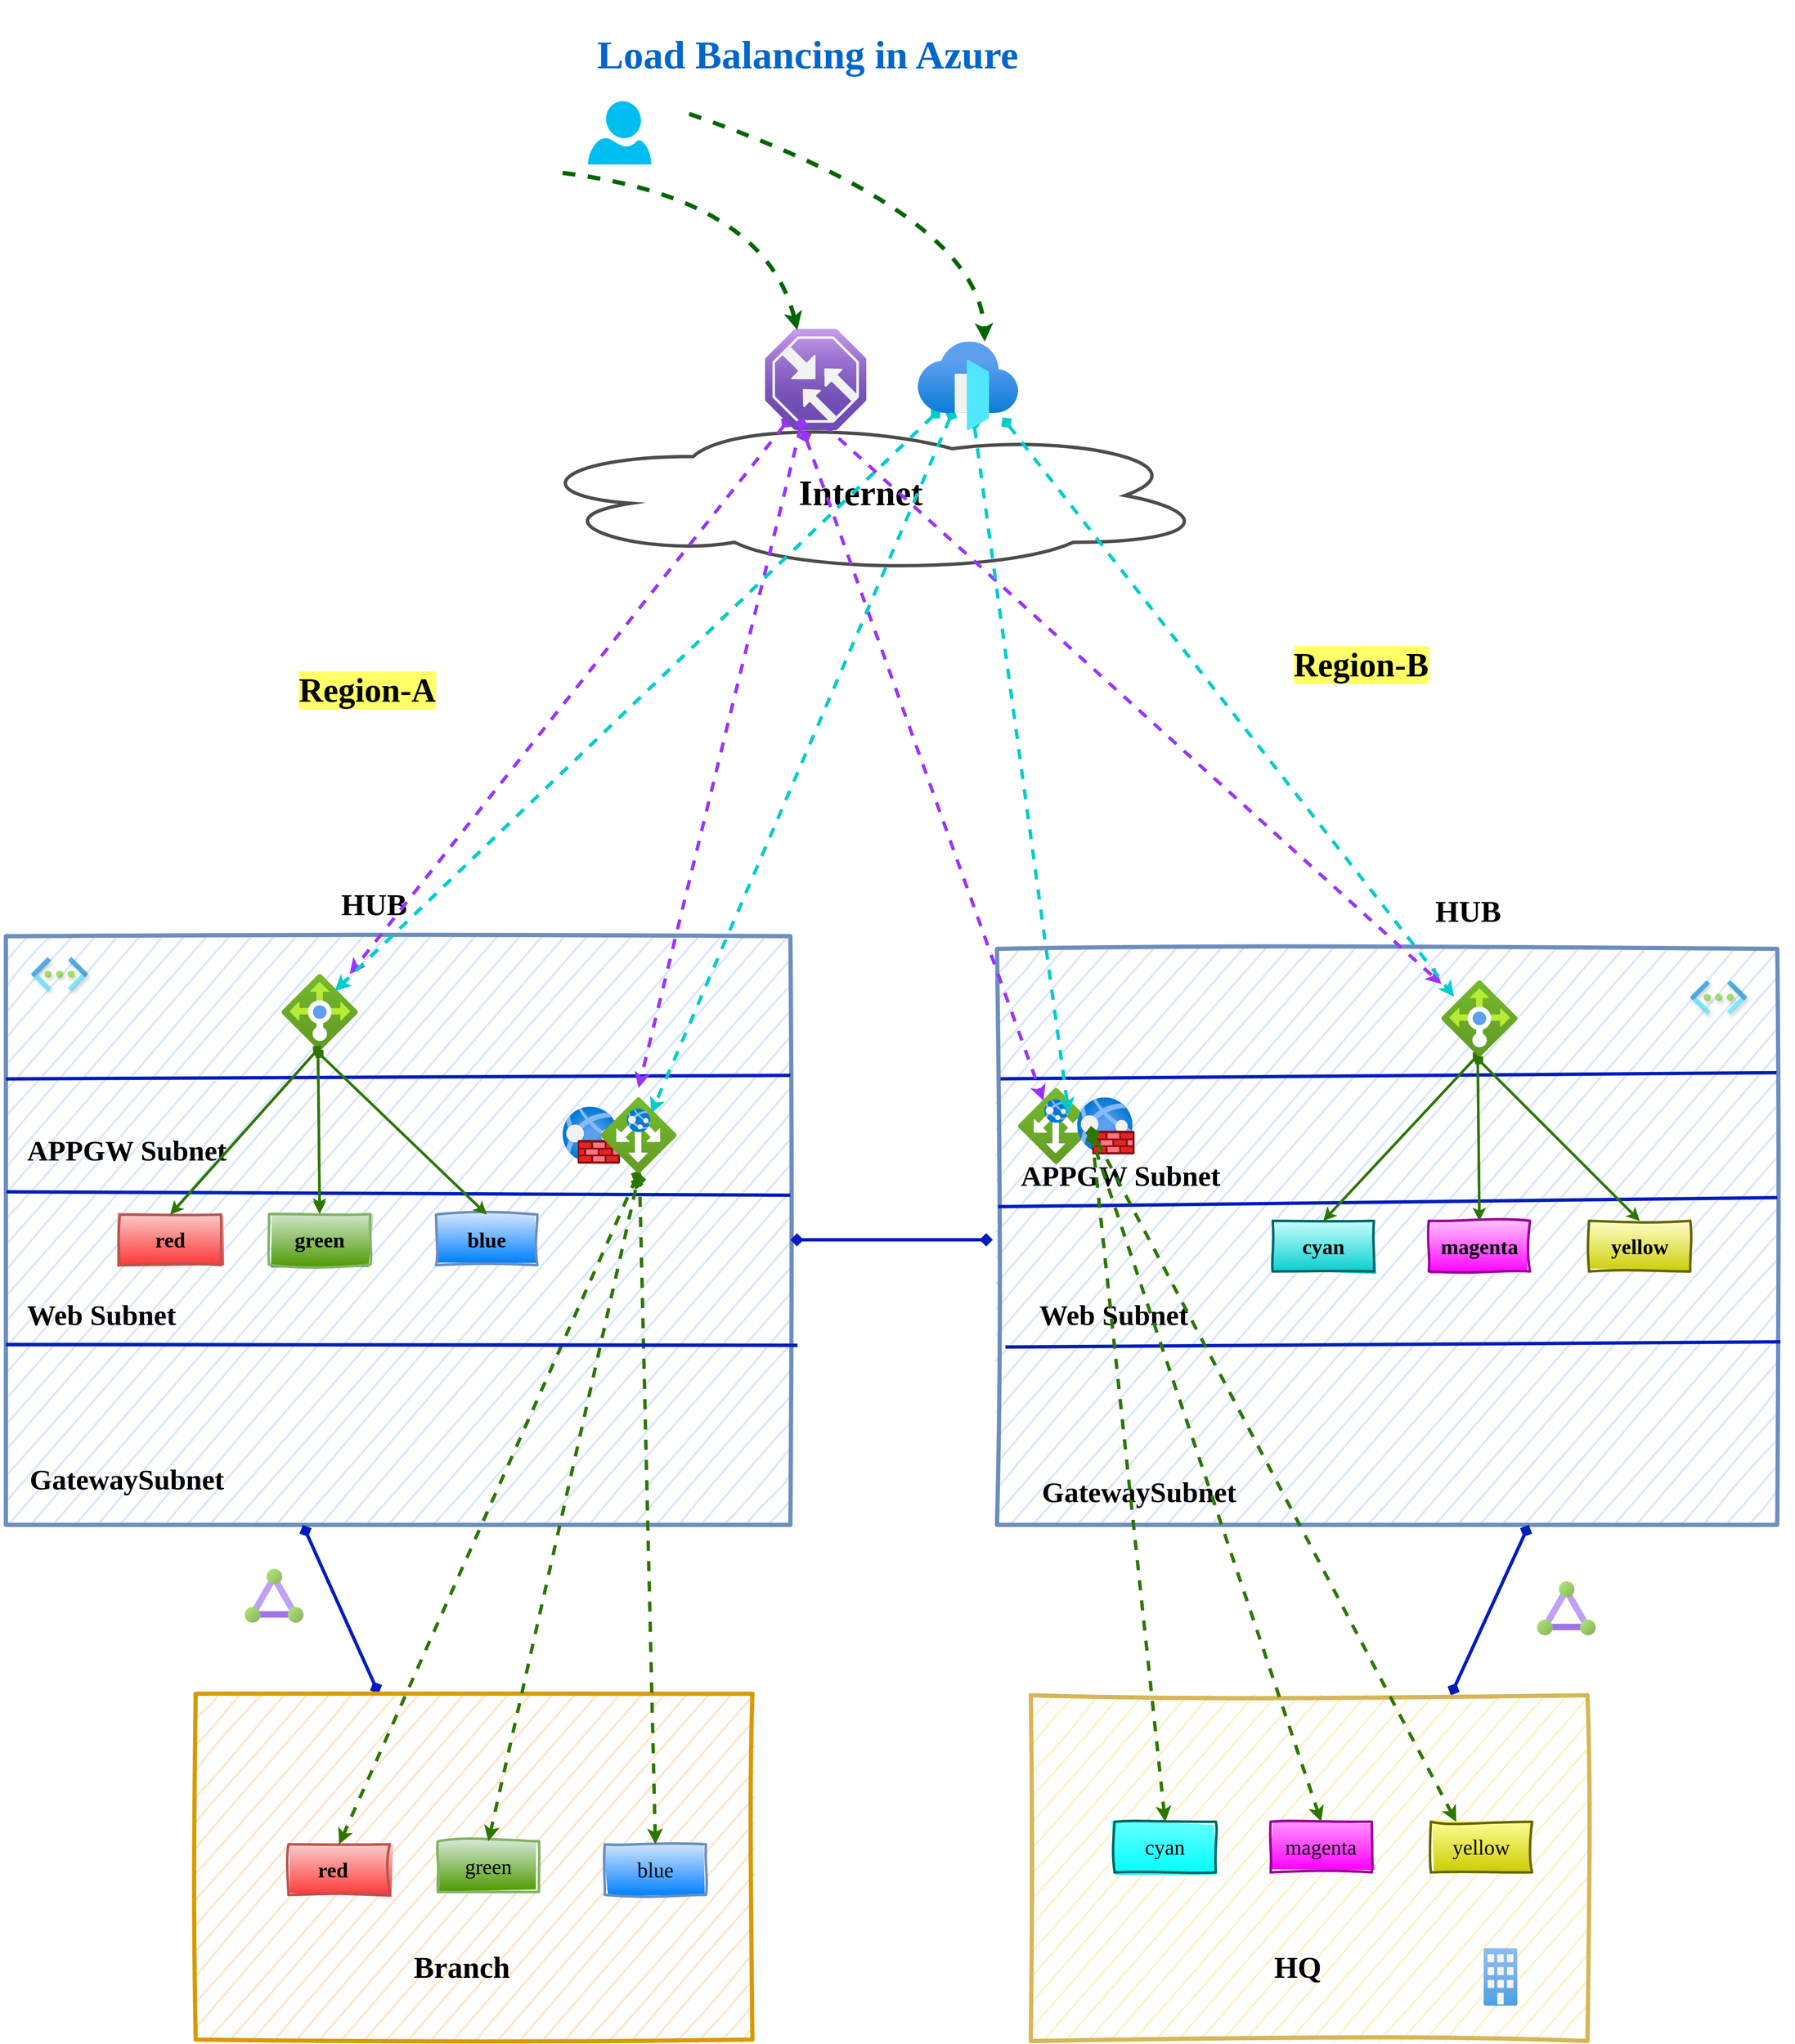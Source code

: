 <mxfile pages="18">
    <diagram id="xAm_WjqhbKw9Kvs9WwH9" name="LB">
        <mxGraphModel dx="1986" dy="3628" grid="1" gridSize="15" guides="1" tooltips="1" connect="1" arrows="1" fold="1" page="1" pageScale="1" pageWidth="850" pageHeight="1100" math="0" shadow="0">
            <root>
                <mxCell id="0"/>
                <mxCell id="1" parent="0"/>
                <mxCell id="2drF-FY8kmEDEjmJ2yYl-21" value="&lt;span style=&quot;color: rgba(0, 0, 0, 0); font-family: monospace; font-size: 0px; text-align: start;&quot;&gt;%3CmxGraphModel%3E%3Croot%3E%3CmxCell%20id%3D%220%22%2F%3E%3CmxCell%20id%3D%221%22%20parent%3D%220%22%2F%3E%3CmxCell%20id%3D%222%22%20value%3D%22%22%20style%3D%22rounded%3D0%3BwhiteSpace%3Dwrap%3Bhtml%3D1%3Bglass%3D0%3BlabelBackgroundColor%3Dnone%3BlabelBorderColor%3Dnone%3Bcomic%3D0%3Bsketch%3D1%3Bjiggle%3D2%3BfillStyle%3Dsolid%3BcurveFitting%3D1%3BsketchStyle%3Drough%3BstrokeColor%3D%23CC00CC%3BstrokeWidth%3D6%3BfontFamily%3DComic%20Sans%20MS%3BfontSize%3D25%3BfillColor%3Dnone%3BdisableMultiStrokeFill%3D1%3BdisableMultiStroke%3D1%3Balign%3Dleft%3BgradientColor%3Dnone%3B%22%20vertex%3D%221%22%20parent%3D%221%22%3E%3CmxGeometry%20x%3D%22-28440%22%20y%3D%22-14970%22%20width%3D%221274%22%20height%3D%22949%22%20as%3D%22geometry%22%2F%3E%3C%2FmxCell%3E%3CmxCell%20id%3D%223%22%20value%3D%22%22%20style%3D%22rounded%3D0%3BwhiteSpace%3Dwrap%3Bhtml%3D1%3BfillColor%3Dnone%3BstrokeColor%3D%230000CC%3BstrokeWidth%3D5%3BfontFamily%3DComic%20Sans%20MS%3Bsketch%3D1%3BcurveFitting%3D1%3Bjiggle%3D2%3BdisableMultiStrokeFill%3D1%3BdisableMultiStroke%3D1%3BhachureGap%3D-1%3BfillWeight%3D-1%3Bshadow%3D0%3BlabelBackgroundColor%3Dnone%3BlabelBorderColor%3Dnone%3BsketchStyle%3Drough%3BhachureAngle%3D-41%3BfillStyle%3Dauto%3B%22%20vertex%3D%221%22%20parent%3D%221%22%3E%3CmxGeometry%20x%3D%22-28390%22%20y%3D%22-14860%22%20width%3D%22930%22%20height%3D%22698%22%20as%3D%22geometry%22%2F%3E%3C%2FmxCell%3E%3CmxCell%20id%3D%224%22%20style%3D%22edgeStyle%3Dnone%3Bsketch%3D0%3BjumpStyle%3Dnone%3BjumpSize%3D2%3BorthogonalLoop%3D1%3BjettySize%3Dauto%3Bhtml%3D1%3Bshadow%3D0%3BstrokeColor%3D%23001DBC%3BstrokeWidth%3D5%3BfontFamily%3DComic%20Sans%20MS%3BfontSize%3D25%3BfontColor%3D%23000000%3BstartArrow%3Dnone%3BstartFill%3D0%3BendArrow%3Dnone%3BendFill%3D0%3Brounded%3D0%3BfillColor%3D%230050ef%3B%22%20edge%3D%221%22%20parent%3D%221%22%3E%3CmxGeometry%20relative%3D%221%22%20as%3D%22geometry%22%3E%3CmxPoint%20x%3D%22-28390%22%20y%3D%22-14717%22%20as%3D%22sourcePoint%22%2F%3E%3CmxPoint%20x%3D%22-27450%22%20y%3D%22-14717%22%20as%3D%22targetPoint%22%2F%3E%3C%2FmxGeometry%3E%3C%2FmxCell%3E%3CmxCell%20id%3D%225%22%20style%3D%22edgeStyle%3Dnone%3Bsketch%3D0%3BjumpStyle%3Dnone%3BjumpSize%3D2%3BorthogonalLoop%3D1%3BjettySize%3Dauto%3Bhtml%3D1%3BexitX%3D0.005%3BexitY%3D0.656%3BexitDx%3D0%3BexitDy%3D0%3Bshadow%3D0%3BstrokeColor%3D%23001DBC%3BstrokeWidth%3D5%3BfontFamily%3DComic%20Sans%20MS%3BfontSize%3D25%3BfontColor%3D%23000000%3BstartArrow%3Dnone%3BstartFill%3D0%3BendArrow%3Dnone%3BendFill%3D0%3Brounded%3D0%3BexitPerimeter%3D0%3BfillColor%3D%230050ef%3B%22%20edge%3D%221%22%20parent%3D%221%22%3E%3CmxGeometry%20relative%3D%221%22%20as%3D%22geometry%22%3E%3CmxPoint%20x%3D%22-28390%22%20y%3D%22-14512.812%22%20as%3D%22sourcePoint%22%2F%3E%3CmxPoint%20x%3D%22-27460%22%20y%3D%22-14517%22%20as%3D%22targetPoint%22%2F%3E%3C%2FmxGeometry%3E%3C%2FmxCell%3E%3CmxCell%20id%3D%226%22%20style%3D%22edgeStyle%3Dnone%3Bsketch%3D0%3BjumpStyle%3Dnone%3BjumpSize%3D2%3BorthogonalLoop%3D1%3BjettySize%3Dauto%3Bhtml%3D1%3BexitX%3D0.005%3BexitY%3D0.656%3BexitDx%3D0%3BexitDy%3D0%3BentryX%3D1.009%3BentryY%3D0.695%3BentryDx%3D0%3BentryDy%3D0%3Bshadow%3D0%3BstrokeColor%3D%23001DBC%3BstrokeWidth%3D5%3BfontFamily%3DComic%20Sans%20MS%3BfontSize%3D25%3BfontColor%3D%23000000%3BstartArrow%3Dnone%3BstartFill%3D0%3BendArrow%3Dnone%3BendFill%3D0%3Brounded%3D0%3BentryPerimeter%3D0%3BexitPerimeter%3D0%3BfillColor%3D%230050ef%3B%22%20edge%3D%221%22%20parent%3D%221%22%3E%3CmxGeometry%20relative%3D%221%22%20as%3D%22geometry%22%3E%3CmxPoint%20x%3D%22-28381%22%20y%3D%22-14240.812%22%20as%3D%22sourcePoint%22%2F%3E%3CmxPoint%20x%3D%22-27442.63%22%20y%3D%22-14239.89%22%20as%3D%22targetPoint%22%2F%3E%3C%2FmxGeometry%3E%3C%2FmxCell%3E%3CmxCell%20id%3D%227%22%20value%3D%22%22%20style%3D%22whiteSpace%3Dwrap%3Bhtml%3D1%3BstrokeWidth%3D3%3B%22%20vertex%3D%221%22%20parent%3D%221%22%3E%3CmxGeometry%20x%3D%22-28210%22%20y%3D%22-14440%22%20width%3D%22520%22%20height%3D%22190%22%20as%3D%22geometry%22%2F%3E%3C%2FmxCell%3E%3CmxCell%20id%3D%228%22%20value%3D%22%22%20style%3D%22aspect%3Dfixed%3Bhtml%3D1%3Bpoints%3D%5B%5D%3Balign%3Dcenter%3Bimage%3BfontSize%3D12%3Bimage%3Dimg%2Flib%2Fazure2%2Fnetworking%2FVirtual_Networks.svg%3Brounded%3D0%3Bglass%3D0%3BlabelBackgroundColor%3D%2366B2FF%3Bsketch%3D1%3BfillStyle%3Dhachure%3BfontFamily%3DComic%20Sans%20MS%3BfontColor%3D%23000000%3Bopacity%3D70%3Bshadow%3D1%3BlabelBorderColor%3Dnone%3BfillWeight%3D-1%3BhachureGap%3D-1%3Bjiggle%3D2%3BdisableMultiStroke%3D1%3BdisableMultiStrokeFill%3D1%3BsketchStyle%3Dcomic%3BstrokeColor%3D%23FFD966%3BstrokeWidth%3D5%3BfillColor%3D%23A9C4EB%3B%22%20vertex%3D%221%22%20parent%3D%221%22%3E%3CmxGeometry%20x%3D%22-27589%22%20y%3D%22-14834%22%20width%3D%2267%22%20height%3D%2240%22%20as%3D%22geometry%22%2F%3E%3C%2FmxCell%3E%3CmxCell%20id%3D%229%22%20value%3D%22%26lt%3Bfont%20style%3D%26quot%3Bfont-size%3A%2025px%3B%26quot%3B%26gt%3B%26lt%3Bb%26gt%3Bred%26lt%3B%2Fb%26gt%3B%26lt%3B%2Ffont%26gt%3B%22%20style%3D%22rounded%3D0%3BwhiteSpace%3Dwrap%3Bhtml%3D1%3Bshadow%3D0%3BlabelBackgroundColor%3Dnone%3BlabelBorderColor%3Dnone%3Bsketch%3D1%3BfillWeight%3D-1%3BhachureGap%3D-1%3BhachureAngle%3D-41%3Bjiggle%3D2%3BdisableMultiStroke%3D1%3BdisableMultiStrokeFill%3D1%3BfillStyle%3Dauto%3BcurveFitting%3D1%3BsketchStyle%3Drough%3BstrokeColor%3D%23b85450%3BstrokeWidth%3D5%3BfontFamily%3DComic%20Sans%20MS%3BfontSize%3D12%3BfillColor%3D%23f8cecc%3BgradientColor%3D%23FF3333%3B%22%20vertex%3D%221%22%20parent%3D%221%22%3E%3CmxGeometry%20x%3D%22-28203%22%20y%3D%22-14334%22%20width%3D%22120%22%20height%3D%2260%22%20as%3D%22geometry%22%2F%3E%3C%2FmxCell%3E%3CmxCell%20id%3D%2210%22%20value%3D%22%26lt%3Bb%26gt%3B%26lt%3Bfont%20style%3D%26quot%3Bfont-size%3A%2025px%3B%26quot%3B%26gt%3Bgreen%26lt%3B%2Ffont%26gt%3B%26lt%3B%2Fb%26gt%3B%22%20style%3D%22rounded%3D0%3BwhiteSpace%3Dwrap%3Bhtml%3D1%3Bshadow%3D0%3BlabelBackgroundColor%3Dnone%3BlabelBorderColor%3Dnone%3Bsketch%3D1%3BfillWeight%3D-1%3BhachureGap%3D-1%3BhachureAngle%3D-41%3Bjiggle%3D2%3BdisableMultiStroke%3D1%3BdisableMultiStrokeFill%3D1%3BfillStyle%3Dauto%3BcurveFitting%3D1%3BsketchStyle%3Drough%3BstrokeColor%3D%2382b366%3BstrokeWidth%3D5%3BfontFamily%3DComic%20Sans%20MS%3BfontSize%3D12%3BfillColor%3D%23d5e8d4%3BgradientColor%3D%234D9900%3B%22%20vertex%3D%221%22%20parent%3D%221%22%3E%3CmxGeometry%20x%3D%22-28026%22%20y%3D%22-14334.5%22%20width%3D%22120%22%20height%3D%2260%22%20as%3D%22geometry%22%2F%3E%3C%2FmxCell%3E%3CmxCell%20id%3D%2211%22%20value%3D%22%26lt%3Bfont%20style%3D%26quot%3Bfont-size%3A%2025px%3B%26quot%3B%26gt%3B%26lt%3Bb%26gt%3Bblue%26lt%3B%2Fb%26gt%3B%26lt%3B%2Ffont%26gt%3B%22%20style%3D%22rounded%3D0%3BwhiteSpace%3Dwrap%3Bhtml%3D1%3Bshadow%3D0%3BlabelBackgroundColor%3Dnone%3BlabelBorderColor%3Dnone%3Bsketch%3D1%3BfillWeight%3D-1%3BhachureGap%3D-1%3BhachureAngle%3D-41%3Bjiggle%3D2%3BdisableMultiStroke%3D1%3BdisableMultiStrokeFill%3D1%3BfillStyle%3Dauto%3BcurveFitting%3D1%3BsketchStyle%3Drough%3BstrokeColor%3D%236c8ebf%3BstrokeWidth%3D5%3BfontFamily%3DComic%20Sans%20MS%3BfontSize%3D12%3BfillColor%3D%23dae8fc%3BgradientColor%3D%23007FFF%3B%22%20vertex%3D%221%22%20parent%3D%221%22%3E%3CmxGeometry%20x%3D%22-27828%22%20y%3D%22-14334%22%20width%3D%22120%22%20height%3D%2260%22%20as%3D%22geometry%22%2F%3E%3C%2FmxCell%3E%3CmxCell%20id%3D%2212%22%20value%3D%22%26lt%3Bb%26gt%3BAKS%20Subnet%26lt%3B%2Fb%26gt%3B%22%20style%3D%22text%3Bhtml%3D1%3Balign%3Dcenter%3BverticalAlign%3Dmiddle%3Bresizable%3D0%3Bpoints%3D%5B%5D%3Bautosize%3D1%3BstrokeColor%3Dnone%3BfillColor%3Dnone%3BfontSize%3D34%3BfontFamily%3DComic%20Sans%20MS%3BfontColor%3D%23000000%3BstrokeWidth%3D5%3B%22%20vertex%3D%221%22%20parent%3D%221%22%3E%3CmxGeometry%20x%3D%22-28397%22%20y%3D%22-14485%22%20width%3D%22220%22%20height%3D%2250%22%20as%3D%22geometry%22%2F%3E%3C%2FmxCell%3E%3CmxCell%20id%3D%2213%22%20value%3D%22GatewaySubnet%22%20style%3D%22text%3Bhtml%3D1%3Balign%3Dcenter%3BverticalAlign%3Dmiddle%3Bresizable%3D0%3Bpoints%3D%5B%5D%3Bautosize%3D1%3BstrokeColor%3Dnone%3BfillColor%3Dnone%3BfontSize%3D34%3BfontFamily%3DComic%20Sans%20MS%3BfontColor%3D%23000000%3BstrokeWidth%3D5%3B%22%20vertex%3D%221%22%20parent%3D%221%22%3E%3CmxGeometry%20x%3D%22-28390%22%20y%3D%22-14245%22%20width%3D%22285%22%20height%3D%2260%22%20as%3D%22geometry%22%2F%3E%3C%2FmxCell%3E%3CmxCell%20id%3D%2214%22%20value%3D%22%22%20style%3D%22aspect%3Dfixed%3Bhtml%3D1%3Bpoints%3D%5B%5D%3Balign%3Dcenter%3Bimage%3BfontSize%3D12%3Bimage%3Dimg%2Flib%2Fazure2%2Fnetworking%2FLoad_Balancers.svg%3Brounded%3D0%3Bshadow%3D0%3BlabelBackgroundColor%3Dnone%3BlabelBorderColor%3Dnone%3Bsketch%3D1%3BfillWeight%3D-1%3BhachureGap%3D-1%3BhachureAngle%3D-41%3Bjiggle%3D2%3BdisableMultiStroke%3D1%3BdisableMultiStrokeFill%3D1%3BfillStyle%3Dauto%3BcurveFitting%3D1%3BsketchStyle%3Drough%3BstrokeColor%3D%236c8ebf%3BstrokeWidth%3D5%3BfontFamily%3DComic%20Sans%20MS%3BfontColor%3Drgb(0%2C%200%2C%200)%3BfillColor%3D%23A9C4EB%3B%22%20vertex%3D%221%22%20parent%3D%221%22%3E%3CmxGeometry%20x%3D%22-28011%22%20y%3D%22-14619%22%20width%3D%2290%22%20height%3D%2290%22%20as%3D%22geometry%22%2F%3E%3C%2FmxCell%3E%3CmxCell%20id%3D%2215%22%20value%3D%22%22%20style%3D%22aspect%3Dfixed%3Bhtml%3D1%3Bpoints%3D%5B%5D%3Balign%3Dcenter%3Bimage%3BfontSize%3D12%3Bimage%3Dimg%2Flib%2Fazure2%2Fnetworking%2FLoad_Balancers.svg%3Brounded%3D0%3Bshadow%3D0%3BlabelBackgroundColor%3Dnone%3BlabelBorderColor%3Dnone%3Bsketch%3D1%3BfillWeight%3D-1%3BhachureGap%3D-1%3BhachureAngle%3D-41%3Bjiggle%3D2%3BdisableMultiStroke%3D1%3BdisableMultiStrokeFill%3D1%3BfillStyle%3Dauto%3BcurveFitting%3D1%3BsketchStyle%3Drough%3BstrokeColor%3D%236c8ebf%3BstrokeWidth%3D5%3BfontFamily%3DComic%20Sans%20MS%3BfontColor%3Drgb(0%2C%200%2C%200)%3BfillColor%3D%23A9C4EB%3B%22%20vertex%3D%221%22%20parent%3D%221%22%3E%3CmxGeometry%20x%3D%22-28011%22%20y%3D%22-14619%22%20width%3D%2290%22%20height%3D%2290%22%20as%3D%22geometry%22%2F%3E%3C%2FmxCell%3E%3CmxCell%20id%3D%2216%22%20value%3D%22%22%20style%3D%22aspect%3Dfixed%3Bhtml%3D1%3Bpoints%3D%5B%5D%3Balign%3Dcenter%3Bimage%3BfontSize%3D12%3Bimage%3Dimg%2Flib%2Fazure2%2Fnetworking%2FLoad_Balancers.svg%3Brounded%3D0%3Bshadow%3D0%3BlabelBackgroundColor%3Dnone%3BlabelBorderColor%3Dnone%3Bsketch%3D1%3BfillWeight%3D-1%3BhachureGap%3D-1%3BhachureAngle%3D-41%3Bjiggle%3D2%3BdisableMultiStroke%3D1%3BdisableMultiStrokeFill%3D1%3BfillStyle%3Dauto%3BcurveFitting%3D1%3BsketchStyle%3Drough%3BstrokeColor%3D%236c8ebf%3BstrokeWidth%3D5%3BfontFamily%3DComic%20Sans%20MS%3BfontColor%3Drgb(0%2C%200%2C%200)%3BfillColor%3D%23A9C4EB%3B%22%20vertex%3D%221%22%20parent%3D%221%22%3E%3CmxGeometry%20x%3D%22-28011%22%20y%3D%22-14617%22%20width%3D%2290%22%20height%3D%2290%22%20as%3D%22geometry%22%2F%3E%3C%2FmxCell%3E%3CmxCell%20id%3D%2217%22%20value%3D%22%26lt%3Bb%26gt%3BNAT%20Subnet%26lt%3B%2Fb%26gt%3B%22%20style%3D%22text%3Bhtml%3D1%3Balign%3Dcenter%3BverticalAlign%3Dmiddle%3Bresizable%3D0%3Bpoints%3D%5B%5D%3Bautosize%3D1%3BstrokeColor%3Dnone%3BfillColor%3Dnone%3BfontSize%3D34%3BfontFamily%3DComic%20Sans%20MS%3BfontColor%3D%23000000%3BstrokeWidth%3D5%3B%22%20vertex%3D%221%22%20parent%3D%221%22%3E%3CmxGeometry%20x%3D%22-28379%22%20y%3D%22-14777%22%20width%3D%22230%22%20height%3D%2250%22%20as%3D%22geometry%22%2F%3E%3C%2FmxCell%3E%3CmxCell%20id%3D%2218%22%20value%3D%22%22%20style%3D%22edgeStyle%3Dnone%3Bsketch%3D0%3BjumpStyle%3Dnone%3BjumpSize%3D2%3BorthogonalLoop%3D1%3BjettySize%3Dauto%3Bhtml%3D1%3BexitX%3D0.005%3BexitY%3D0.656%3BexitDx%3D0%3BexitDy%3D0%3Bshadow%3D0%3BstrokeColor%3D%23001DBC%3BstrokeWidth%3D5%3BfontFamily%3DComic%20Sans%20MS%3BfontSize%3D25%3BfontColor%3D%23000000%3BstartArrow%3Dnone%3BstartFill%3D0%3BendArrow%3Dnone%3BendFill%3D0%3Brounded%3D0%3BexitPerimeter%3D0%3BfillColor%3D%230050ef%3B%22%20edge%3D%221%22%20target%3D%2217%22%20parent%3D%221%22%3E%3CmxGeometry%20relative%3D%221%22%20as%3D%22geometry%22%3E%3CmxPoint%20x%3D%22-28380%22%20y%3D%22-14725.812%22%20as%3D%22sourcePoint%22%2F%3E%3CmxPoint%20x%3D%22-27450%22%20y%3D%22-14730%22%20as%3D%22targetPoint%22%2F%3E%3C%2FmxGeometry%3E%3C%2FmxCell%3E%3CmxCell%20id%3D%2219%22%20value%3D%22%22%20style%3D%22aspect%3Dfixed%3Bhtml%3D1%3Bpoints%3D%5B%5D%3Balign%3Dcenter%3Bimage%3BfontSize%3D12%3Bimage%3Dimg%2Flib%2Fazure2%2Fcompute%2FKubernetes_Services.svg%3BstrokeWidth%3D6%3B%22%20vertex%3D%221%22%20parent%3D%221%22%3E%3CmxGeometry%20x%3D%22-28011%22%20y%3D%22-14435%22%20width%3D%2290.67%22%20height%3D%2280%22%20as%3D%22geometry%22%2F%3E%3C%2FmxCell%3E%3CmxCell%20id%3D%2220%22%20value%3D%22%26lt%3Bfont%20face%3D%26quot%3BComic%20Sans%20MS%26quot%3B%20style%3D%26quot%3Bfont-size%3A%2051px%3B%26quot%3B%26gt%3BOrigin%26lt%3B%2Ffont%26gt%3B%22%20style%3D%22text%3Bhtml%3D1%3Balign%3Dcenter%3BverticalAlign%3Dmiddle%3Bresizable%3D0%3Bpoints%3D%5B%5D%3Bautosize%3D1%3BstrokeColor%3Dnone%3BfillColor%3Dnone%3BfontStyle%3D1%3BfontSize%3D51%3B%22%20vertex%3D%221%22%20parent%3D%221%22%3E%3CmxGeometry%20x%3D%22-28196%22%20y%3D%22-14660%22%20width%3D%22170%22%20height%3D%2280%22%20as%3D%22geometry%22%2F%3E%3C%2FmxCell%3E%3CmxCell%20id%3D%2221%22%20value%3D%22%26lt%3Bfont%20face%3D%26quot%3BComic%20Sans%20MS%26quot%3B%20style%3D%26quot%3Bfont-size%3A%2040px%3B%26quot%3B%26gt%3BAKS%20Private%20Cluster%26lt%3B%2Ffont%26gt%3B%22%20style%3D%22text%3Bhtml%3D1%3Balign%3Dcenter%3BverticalAlign%3Dmiddle%3Bresizable%3D0%3Bpoints%3D%5B%5D%3Bautosize%3D1%3BstrokeColor%3Dnone%3BfillColor%3Dnone%3BfontStyle%3D1%22%20vertex%3D%221%22%20parent%3D%221%22%3E%3CmxGeometry%20x%3D%22-28130%22%20y%3D%22-14490%22%20width%3D%22410%22%20height%3D%2260%22%20as%3D%22geometry%22%2F%3E%3C%2FmxCell%3E%3C%2Froot%3E%3C%2FmxGraphModel%3E&lt;/span&gt;" style="text;html=1;align=center;verticalAlign=middle;resizable=0;points=[];autosize=1;strokeColor=none;fillColor=none;fontSize=50;fontFamily=Comic Sans MS;" parent="1" vertex="1">
                    <mxGeometry x="2180" y="468" width="30" height="75" as="geometry"/>
                </mxCell>
                <mxCell id="mN-0i87dnHJpf8PUKJab-6" value="hub-spoke" parent="0"/>
                <mxCell id="KnMjfsEi4pamALxlfvnQ-3" value="" style="rounded=0;whiteSpace=wrap;html=1;fillColor=#dae8fc;strokeColor=#6c8ebf;strokeWidth=5;fontFamily=Comic Sans MS;sketch=1;curveFitting=1;jiggle=2;disableMultiStrokeFill=1;disableMultiStroke=1;hachureGap=-1;fillWeight=-1;shadow=0;labelBackgroundColor=none;labelBorderColor=none;sketchStyle=rough;hachureAngle=-41;fillStyle=auto;" parent="mN-0i87dnHJpf8PUKJab-6" vertex="1">
                    <mxGeometry x="90" y="-615" width="930" height="698" as="geometry"/>
                </mxCell>
                <mxCell id="KnMjfsEi4pamALxlfvnQ-5" style="edgeStyle=none;sketch=0;jumpStyle=none;jumpSize=2;orthogonalLoop=1;jettySize=auto;html=1;exitX=0.005;exitY=0.656;exitDx=0;exitDy=0;entryX=1.009;entryY=0.695;entryDx=0;entryDy=0;shadow=0;strokeColor=#001DBC;strokeWidth=4;fontFamily=Comic Sans MS;fontSize=25;fontColor=#000000;startArrow=none;startFill=0;endArrow=none;endFill=0;rounded=0;entryPerimeter=0;exitPerimeter=0;fillColor=#0050ef;" parent="mN-0i87dnHJpf8PUKJab-6" target="KnMjfsEi4pamALxlfvnQ-3" edge="1">
                    <mxGeometry relative="1" as="geometry">
                        <mxPoint x="90.0" y="-130.812" as="sourcePoint"/>
                        <mxPoint x="775.86" y="-135.0" as="targetPoint"/>
                    </mxGeometry>
                </mxCell>
                <mxCell id="KnMjfsEi4pamALxlfvnQ-6" value="" style="aspect=fixed;html=1;points=[];align=center;image;fontSize=12;image=img/lib/azure2/networking/Virtual_Networks.svg;rounded=0;glass=0;labelBackgroundColor=#66B2FF;sketch=1;fillStyle=hachure;fontFamily=Comic Sans MS;fontColor=#000000;opacity=70;shadow=1;labelBorderColor=none;fillWeight=-1;hachureGap=-1;jiggle=2;disableMultiStroke=1;disableMultiStrokeFill=1;sketchStyle=comic;strokeColor=#FFD966;strokeWidth=3;fillColor=#A9C4EB;" parent="mN-0i87dnHJpf8PUKJab-6" vertex="1">
                    <mxGeometry x="120" y="-590" width="67" height="40" as="geometry"/>
                </mxCell>
                <mxCell id="mN-0i87dnHJpf8PUKJab-5" style="edgeStyle=none;sketch=0;jumpStyle=none;jumpSize=2;orthogonalLoop=1;jettySize=auto;html=1;exitX=0.005;exitY=0.656;exitDx=0;exitDy=0;entryX=1;entryY=0.44;entryDx=0;entryDy=0;shadow=0;strokeColor=#001DBC;strokeWidth=4;fontFamily=Comic Sans MS;fontSize=25;fontColor=#000000;startArrow=none;startFill=0;endArrow=none;endFill=0;rounded=0;entryPerimeter=0;exitPerimeter=0;fillColor=#0050ef;" parent="mN-0i87dnHJpf8PUKJab-6" target="KnMjfsEi4pamALxlfvnQ-3" edge="1">
                    <mxGeometry relative="1" as="geometry">
                        <mxPoint x="90.69" y="-311.892" as="sourcePoint"/>
                        <mxPoint x="776.55" y="-315.0" as="targetPoint"/>
                    </mxGeometry>
                </mxCell>
                <mxCell id="sStYuL11OvN6GHK9HtLg-14" value="&lt;font style=&quot;font-size: 25px;&quot;&gt;&lt;b&gt;red&lt;/b&gt;&lt;/font&gt;" style="rounded=0;whiteSpace=wrap;html=1;shadow=0;labelBackgroundColor=none;labelBorderColor=none;sketch=1;fillWeight=-1;hachureGap=-1;hachureAngle=-41;jiggle=2;disableMultiStroke=1;disableMultiStrokeFill=1;fillStyle=auto;curveFitting=1;sketchStyle=rough;strokeColor=#b85450;strokeWidth=3;fontFamily=Comic Sans MS;fontSize=12;fillColor=#f8cecc;gradientColor=#FF3333;" parent="mN-0i87dnHJpf8PUKJab-6" vertex="1">
                    <mxGeometry x="225" y="-285" width="120" height="60" as="geometry"/>
                </mxCell>
                <mxCell id="sStYuL11OvN6GHK9HtLg-15" value="&lt;b&gt;&lt;font style=&quot;font-size: 25px;&quot;&gt;green&lt;/font&gt;&lt;/b&gt;" style="rounded=0;whiteSpace=wrap;html=1;shadow=0;labelBackgroundColor=none;labelBorderColor=none;sketch=1;fillWeight=-1;hachureGap=-1;hachureAngle=-41;jiggle=2;disableMultiStroke=1;disableMultiStrokeFill=1;fillStyle=auto;curveFitting=1;sketchStyle=rough;strokeColor=#82b366;strokeWidth=3;fontFamily=Comic Sans MS;fontSize=12;fillColor=#d5e8d4;gradientColor=#4D9900;" parent="mN-0i87dnHJpf8PUKJab-6" vertex="1">
                    <mxGeometry x="402" y="-285.5" width="120" height="60" as="geometry"/>
                </mxCell>
                <mxCell id="sStYuL11OvN6GHK9HtLg-16" value="&lt;font style=&quot;font-size: 25px;&quot;&gt;&lt;b&gt;blue&lt;/b&gt;&lt;/font&gt;" style="rounded=0;whiteSpace=wrap;html=1;shadow=0;labelBackgroundColor=none;labelBorderColor=none;sketch=1;fillWeight=-1;hachureGap=-1;hachureAngle=-41;jiggle=2;disableMultiStroke=1;disableMultiStrokeFill=1;fillStyle=auto;curveFitting=1;sketchStyle=rough;strokeColor=#6c8ebf;strokeWidth=3;fontFamily=Comic Sans MS;fontSize=12;fillColor=#dae8fc;gradientColor=#007FFF;" parent="mN-0i87dnHJpf8PUKJab-6" vertex="1">
                    <mxGeometry x="600" y="-285" width="120" height="60" as="geometry"/>
                </mxCell>
                <mxCell id="NtSinPYiAu8do6E354et-4" value="" style="rounded=0;whiteSpace=wrap;html=1;fillColor=#dae8fc;strokeColor=#6c8ebf;strokeWidth=5;fontFamily=Comic Sans MS;sketch=1;curveFitting=1;jiggle=2;disableMultiStrokeFill=1;disableMultiStroke=1;hachureGap=-1;fillWeight=-1;shadow=0;labelBackgroundColor=none;labelBorderColor=none;sketchStyle=rough;hachureAngle=-41;fillStyle=auto;" parent="mN-0i87dnHJpf8PUKJab-6" vertex="1">
                    <mxGeometry x="1265" y="-600" width="925" height="683" as="geometry"/>
                </mxCell>
                <mxCell id="NtSinPYiAu8do6E354et-19" value="&lt;font size=&quot;1&quot; style=&quot;&quot;&gt;&lt;b style=&quot;font-size: 25px;&quot;&gt;cyan&lt;/b&gt;&lt;/font&gt;" style="rounded=0;whiteSpace=wrap;html=1;shadow=0;labelBackgroundColor=none;labelBorderColor=none;sketch=1;fillWeight=-1;hachureGap=-1;hachureAngle=-41;jiggle=2;disableMultiStroke=1;disableMultiStrokeFill=1;fillStyle=auto;curveFitting=1;sketchStyle=rough;strokeColor=#006666;strokeWidth=3;fontFamily=Comic Sans MS;fontSize=12;fillColor=#CCFFFF;gradientColor=#00CCCC;" parent="mN-0i87dnHJpf8PUKJab-6" vertex="1">
                    <mxGeometry x="1591.86" y="-277.5" width="120" height="60" as="geometry"/>
                </mxCell>
                <mxCell id="NtSinPYiAu8do6E354et-20" value="&lt;font style=&quot;font-size: 25px;&quot;&gt;&lt;b&gt;magenta&lt;/b&gt;&lt;/font&gt;" style="rounded=0;whiteSpace=wrap;html=1;shadow=0;labelBackgroundColor=none;labelBorderColor=none;sketch=1;fillWeight=-1;hachureGap=-1;hachureAngle=-41;jiggle=2;disableMultiStroke=1;disableMultiStrokeFill=1;fillStyle=auto;curveFitting=1;sketchStyle=rough;strokeColor=#990099;strokeWidth=3;fontFamily=Comic Sans MS;fontSize=12;fillColor=#FFCCFF;gradientColor=#FF00FF;" parent="mN-0i87dnHJpf8PUKJab-6" vertex="1">
                    <mxGeometry x="1776.86" y="-277.5" width="120" height="60" as="geometry"/>
                </mxCell>
                <mxCell id="NtSinPYiAu8do6E354et-21" value="&lt;span style=&quot;font-size: 25px;&quot;&gt;&lt;b&gt;yellow&lt;/b&gt;&lt;/span&gt;" style="rounded=0;whiteSpace=wrap;html=1;shadow=0;labelBackgroundColor=none;labelBorderColor=none;sketch=1;fillWeight=-1;hachureGap=-1;hachureAngle=-41;jiggle=2;disableMultiStroke=1;disableMultiStrokeFill=1;fillStyle=auto;curveFitting=1;sketchStyle=rough;strokeColor=#666600;strokeWidth=3;fontFamily=Comic Sans MS;fontSize=12;fillColor=#FFFFCC;gradientColor=#CCCC00;" parent="mN-0i87dnHJpf8PUKJab-6" vertex="1">
                    <mxGeometry x="1966.86" y="-277.5" width="120" height="60" as="geometry"/>
                </mxCell>
                <mxCell id="jHjfmD3Z2bBNrhrUtHnD-41" style="edgeStyle=none;rounded=0;orthogonalLoop=1;jettySize=auto;html=1;exitX=0.5;exitY=1;exitDx=0;exitDy=0;entryX=0.5;entryY=0;entryDx=0;entryDy=0;strokeColor=#001DBC;strokeWidth=4;fontFamily=Comic Sans MS;fontSize=12;fontColor=#FF3333;startArrow=diamond;startFill=1;endArrow=diamond;endFill=1;fillColor=#0050ef;" parent="mN-0i87dnHJpf8PUKJab-6" edge="1">
                    <mxGeometry relative="1" as="geometry">
                        <mxPoint x="442" y="83" as="sourcePoint"/>
                        <mxPoint x="532" y="283.25" as="targetPoint"/>
                    </mxGeometry>
                </mxCell>
                <mxCell id="4ty7zOa8v1ebWIwtcDoK-1" value="" style="rounded=0;whiteSpace=wrap;html=1;fillColor=#ffe6cc;strokeColor=#d79b00;strokeWidth=5;sketch=1;curveFitting=1;jiggle=2;disableMultiStrokeFill=1;disableMultiStroke=1;fillStyle=hachure;" parent="mN-0i87dnHJpf8PUKJab-6" vertex="1">
                    <mxGeometry x="315" y="283.25" width="660" height="410" as="geometry"/>
                </mxCell>
                <mxCell id="jHjfmD3Z2bBNrhrUtHnD-42" style="edgeStyle=none;rounded=0;orthogonalLoop=1;jettySize=auto;html=1;exitX=0.5;exitY=0;exitDx=0;exitDy=0;entryX=0.5;entryY=1;entryDx=0;entryDy=0;strokeColor=#001DBC;strokeWidth=4;fontFamily=Comic Sans MS;fontSize=12;fontColor=#FF3333;startArrow=diamond;startFill=1;endArrow=diamond;endFill=1;fillColor=#0050ef;" parent="mN-0i87dnHJpf8PUKJab-6" edge="1">
                    <mxGeometry relative="1" as="geometry">
                        <mxPoint x="1803.0" y="285" as="sourcePoint"/>
                        <mxPoint x="1895.5" y="83" as="targetPoint"/>
                    </mxGeometry>
                </mxCell>
                <mxCell id="jHjfmD3Z2bBNrhrUtHnD-3" value="&lt;h5&gt;&lt;br&gt;&lt;/h5&gt;" style="rounded=0;whiteSpace=wrap;html=1;fillColor=#fff2cc;strokeColor=#d6b656;sketch=1;curveFitting=1;jiggle=2;disableMultiStrokeFill=1;disableMultiStroke=1;strokeWidth=5;fillStyle=hachure;" parent="mN-0i87dnHJpf8PUKJab-6" vertex="1">
                    <mxGeometry x="1305" y="285" width="660" height="410" as="geometry"/>
                </mxCell>
                <mxCell id="jHjfmD3Z2bBNrhrUtHnD-30" value="&lt;b style=&quot;font-size: 25px;&quot;&gt;red&lt;span style=&quot;white-space: pre;&quot;&gt;&#9;&lt;/span&gt;&lt;/b&gt;" style="rounded=0;whiteSpace=wrap;html=1;shadow=0;labelBackgroundColor=none;labelBorderColor=none;sketch=1;fillWeight=-1;hachureGap=-1;hachureAngle=-41;jiggle=2;disableMultiStroke=1;disableMultiStrokeFill=1;fillStyle=auto;curveFitting=1;sketchStyle=rough;strokeColor=#b85450;strokeWidth=3;fontFamily=Comic Sans MS;fontSize=12;fillColor=#f8cecc;gradientColor=#FF3333;" parent="mN-0i87dnHJpf8PUKJab-6" vertex="1">
                    <mxGeometry x="425" y="461.75" width="120" height="60" as="geometry"/>
                </mxCell>
                <mxCell id="jHjfmD3Z2bBNrhrUtHnD-31" value="&lt;font style=&quot;font-size: 25px;&quot;&gt;green&lt;/font&gt;" style="rounded=0;whiteSpace=wrap;html=1;shadow=0;labelBackgroundColor=none;labelBorderColor=none;sketch=1;fillWeight=-1;hachureGap=-1;hachureAngle=-41;jiggle=2;disableMultiStroke=1;disableMultiStrokeFill=1;fillStyle=auto;curveFitting=1;sketchStyle=rough;strokeColor=#82b366;strokeWidth=3;fontFamily=Comic Sans MS;fontSize=12;fillColor=#d5e8d4;gradientColor=#4D9900;" parent="mN-0i87dnHJpf8PUKJab-6" vertex="1">
                    <mxGeometry x="602" y="458.25" width="120" height="60" as="geometry"/>
                </mxCell>
                <mxCell id="jHjfmD3Z2bBNrhrUtHnD-32" value="&lt;font style=&quot;font-size: 25px;&quot;&gt;blue&lt;/font&gt;" style="rounded=0;whiteSpace=wrap;html=1;shadow=0;labelBackgroundColor=none;labelBorderColor=none;sketch=1;fillWeight=-1;hachureGap=-1;hachureAngle=-41;jiggle=2;disableMultiStroke=1;disableMultiStrokeFill=1;fillStyle=auto;curveFitting=1;sketchStyle=rough;strokeColor=#6c8ebf;strokeWidth=3;fontFamily=Comic Sans MS;fontSize=12;fillColor=#dae8fc;gradientColor=#007FFF;" parent="mN-0i87dnHJpf8PUKJab-6" vertex="1">
                    <mxGeometry x="800" y="461.75" width="120" height="60" as="geometry"/>
                </mxCell>
                <mxCell id="jHjfmD3Z2bBNrhrUtHnD-33" value="&lt;font style=&quot;font-size: 25px;&quot;&gt;cyan&lt;/font&gt;" style="rounded=0;whiteSpace=wrap;html=1;shadow=0;labelBackgroundColor=none;labelBorderColor=none;sketch=1;fillWeight=-1;hachureGap=-1;hachureAngle=-41;jiggle=2;disableMultiStroke=1;disableMultiStrokeFill=1;fillStyle=auto;curveFitting=1;sketchStyle=rough;strokeColor=#006666;strokeWidth=3;fontFamily=Comic Sans MS;fontSize=12;fillColor=#66FFFF;gradientColor=#00FFFF;" parent="mN-0i87dnHJpf8PUKJab-6" vertex="1">
                    <mxGeometry x="1404.36" y="435" width="120" height="60" as="geometry"/>
                </mxCell>
                <mxCell id="jHjfmD3Z2bBNrhrUtHnD-34" value="&lt;font style=&quot;font-size: 25px;&quot;&gt;magenta&lt;/font&gt;" style="rounded=0;whiteSpace=wrap;html=1;shadow=0;labelBackgroundColor=none;labelBorderColor=none;sketch=1;fillWeight=-1;hachureGap=-1;hachureAngle=-41;jiggle=2;disableMultiStroke=1;disableMultiStrokeFill=1;fillStyle=auto;curveFitting=1;sketchStyle=rough;strokeColor=#990099;strokeWidth=3;fontFamily=Comic Sans MS;fontSize=12;fillColor=#FF99FF;gradientColor=#FF00FF;" parent="mN-0i87dnHJpf8PUKJab-6" vertex="1">
                    <mxGeometry x="1589.36" y="435" width="120" height="60" as="geometry"/>
                </mxCell>
                <mxCell id="jHjfmD3Z2bBNrhrUtHnD-35" value="&lt;font style=&quot;font-size: 25px;&quot;&gt;yellow&lt;/font&gt;" style="rounded=0;whiteSpace=wrap;html=1;shadow=0;labelBackgroundColor=none;labelBorderColor=none;sketch=1;fillWeight=-1;hachureGap=-1;hachureAngle=-41;jiggle=2;disableMultiStroke=1;disableMultiStrokeFill=1;fillStyle=auto;curveFitting=1;sketchStyle=rough;strokeColor=#666600;strokeWidth=3;fontFamily=Comic Sans MS;fontSize=12;fillColor=#FFFF99;gradientColor=#CCCC00;" parent="mN-0i87dnHJpf8PUKJab-6" vertex="1">
                    <mxGeometry x="1779.36" y="435" width="120" height="60" as="geometry"/>
                </mxCell>
                <mxCell id="NtSinPYiAu8do6E354et-16" style="edgeStyle=none;sketch=0;jumpStyle=none;jumpSize=2;orthogonalLoop=1;jettySize=auto;html=1;exitX=-0.006;exitY=1.095;exitDx=0;exitDy=0;entryX=1;entryY=0.426;entryDx=0;entryDy=0;shadow=0;strokeColor=#001DBC;strokeWidth=4;fontFamily=Comic Sans MS;fontSize=25;fontColor=#000000;startArrow=none;startFill=0;endArrow=none;endFill=0;rounded=0;entryPerimeter=0;exitPerimeter=0;fillColor=#0050ef;" parent="mN-0i87dnHJpf8PUKJab-6" source="mXrqw4XK9H3Em6JY_WFt-38" edge="1">
                    <mxGeometry relative="1" as="geometry">
                        <mxPoint x="1265.0" y="-307.892" as="sourcePoint"/>
                        <mxPoint x="2190" y="-305.042" as="targetPoint"/>
                    </mxGeometry>
                </mxCell>
                <mxCell id="NtSinPYiAu8do6E354et-6" style="edgeStyle=none;sketch=0;jumpStyle=none;jumpSize=2;orthogonalLoop=1;jettySize=auto;html=1;exitX=0.005;exitY=0.656;exitDx=0;exitDy=0;entryX=1.004;entryY=0.634;entryDx=0;entryDy=0;shadow=0;strokeColor=#001DBC;strokeWidth=4;fontFamily=Comic Sans MS;fontSize=25;fontColor=#000000;startArrow=none;startFill=0;endArrow=none;endFill=0;rounded=0;entryPerimeter=0;exitPerimeter=0;fillColor=#0050ef;" parent="mN-0i87dnHJpf8PUKJab-6" edge="1">
                    <mxGeometry relative="1" as="geometry">
                        <mxPoint x="1275.0" y="-127.902" as="sourcePoint"/>
                        <mxPoint x="2193.7" y="-133.978" as="targetPoint"/>
                    </mxGeometry>
                </mxCell>
                <mxCell id="NtSinPYiAu8do6E354et-31" style="edgeStyle=none;sketch=0;jumpStyle=none;jumpSize=2;orthogonalLoop=1;jettySize=auto;html=1;exitX=0.005;exitY=0.656;exitDx=0;exitDy=0;entryX=0.999;entryY=0.215;entryDx=0;entryDy=0;shadow=0;strokeColor=#001DBC;strokeWidth=4;fontFamily=Comic Sans MS;fontSize=25;fontColor=#000000;startArrow=none;startFill=0;endArrow=none;endFill=0;rounded=0;entryPerimeter=0;exitPerimeter=0;fillColor=#0050ef;" parent="mN-0i87dnHJpf8PUKJab-6" target="NtSinPYiAu8do6E354et-4" edge="1">
                    <mxGeometry relative="1" as="geometry">
                        <mxPoint x="1269.14" y="-445.902" as="sourcePoint"/>
                        <mxPoint x="1955.0" y="-450.0" as="targetPoint"/>
                    </mxGeometry>
                </mxCell>
                <mxCell id="jHjfmD3Z2bBNrhrUtHnD-40" value="&lt;b&gt;&lt;font style=&quot;font-size: 36px;&quot;&gt;Branch&lt;/font&gt;&lt;/b&gt;" style="text;html=1;align=center;verticalAlign=middle;resizable=0;points=[];autosize=1;strokeColor=none;fillColor=none;fontSize=25;fontFamily=Comic Sans MS;fontColor=#000000;rounded=1;shadow=1;labelBackgroundColor=none;labelBorderColor=none;fillWeight=-1;hachureGap=-1;jiggle=2;disableMultiStroke=1;disableMultiStrokeFill=1;sketchStyle=comic;strokeWidth=3;" parent="mN-0i87dnHJpf8PUKJab-6" vertex="1">
                    <mxGeometry x="555" y="578" width="150" height="60" as="geometry"/>
                </mxCell>
                <mxCell id="jHjfmD3Z2bBNrhrUtHnD-38" value="&lt;b&gt;&lt;font style=&quot;font-size: 36px;&quot;&gt;HQ&lt;/font&gt;&lt;/b&gt;" style="text;html=1;align=center;verticalAlign=middle;resizable=0;points=[];autosize=1;strokeColor=none;fillColor=none;fontSize=25;fontFamily=Comic Sans MS;rounded=1;shadow=1;labelBackgroundColor=none;labelBorderColor=none;fillWeight=-1;hachureGap=-1;jiggle=2;disableMultiStroke=1;disableMultiStrokeFill=1;sketchStyle=comic;strokeWidth=3;fillStyle=solid;" parent="mN-0i87dnHJpf8PUKJab-6" vertex="1">
                    <mxGeometry x="1576" y="578" width="90" height="60" as="geometry"/>
                </mxCell>
                <mxCell id="jHjfmD3Z2bBNrhrUtHnD-2" value="" style="aspect=fixed;html=1;points=[];align=center;image;fontSize=12;image=img/lib/azure2/other/Exchange_On_Premises_Access.svg;rounded=0;glass=0;labelBackgroundColor=#66B2FF;sketch=1;fillStyle=hachure;fontFamily=Comic Sans MS;fontColor=#000000;opacity=70;" parent="mN-0i87dnHJpf8PUKJab-6" vertex="1">
                    <mxGeometry x="1841.86" y="585" width="40" height="68" as="geometry"/>
                </mxCell>
                <mxCell id="mXrqw4XK9H3Em6JY_WFt-2" value="" style="aspect=fixed;html=1;points=[];align=center;image;fontSize=12;image=img/lib/azure2/networking/ExpressRoute_Circuits.svg;rounded=0;glass=0;labelBackgroundColor=#66B2FF;sketch=1;fillStyle=hachure;fontFamily=Comic Sans MS;fontColor=#000000;opacity=70;" parent="mN-0i87dnHJpf8PUKJab-6" vertex="1">
                    <mxGeometry x="1905" y="150" width="70" height="64" as="geometry"/>
                </mxCell>
                <mxCell id="mXrqw4XK9H3Em6JY_WFt-1" value="" style="aspect=fixed;html=1;points=[];align=center;image;fontSize=12;image=img/lib/azure2/networking/ExpressRoute_Circuits.svg;rounded=0;glass=0;labelBackgroundColor=#66B2FF;sketch=1;fillStyle=hachure;fontFamily=Comic Sans MS;fontColor=#000000;opacity=70;" parent="mN-0i87dnHJpf8PUKJab-6" vertex="1">
                    <mxGeometry x="373" y="135" width="70" height="64" as="geometry"/>
                </mxCell>
                <mxCell id="NtSinPYiAu8do6E354et-7" value="" style="aspect=fixed;html=1;points=[];align=center;image;fontSize=12;image=img/lib/azure2/networking/Virtual_Networks.svg;rounded=0;glass=0;labelBackgroundColor=#66B2FF;sketch=1;fillStyle=hachure;fontFamily=Comic Sans MS;fontColor=#000000;opacity=70;shadow=1;labelBorderColor=none;fillWeight=-1;hachureGap=-1;jiggle=2;disableMultiStroke=1;disableMultiStrokeFill=1;sketchStyle=comic;strokeColor=#FFD966;strokeWidth=3;fillColor=#A9C4EB;" parent="mN-0i87dnHJpf8PUKJab-6" vertex="1">
                    <mxGeometry x="2086.86" y="-562.5" width="67" height="40" as="geometry"/>
                </mxCell>
                <mxCell id="mXrqw4XK9H3Em6JY_WFt-3" style="edgeStyle=none;rounded=0;orthogonalLoop=1;jettySize=auto;html=1;strokeColor=#001DBC;strokeWidth=4;fontFamily=Comic Sans MS;fontSize=12;fontColor=#FF3333;startArrow=diamond;startFill=1;endArrow=diamond;endFill=1;fillColor=#0050ef;" parent="mN-0i87dnHJpf8PUKJab-6" edge="1">
                    <mxGeometry relative="1" as="geometry">
                        <mxPoint x="1020" y="-255" as="sourcePoint"/>
                        <mxPoint x="1260" y="-255" as="targetPoint"/>
                    </mxGeometry>
                </mxCell>
                <mxCell id="NtSinPYiAu8do6E354et-1" value="" style="ellipse;shape=cloud;whiteSpace=wrap;html=1;rounded=0;glass=0;labelBackgroundColor=default;sketch=0;fillStyle=auto;strokeColor=#000000;strokeWidth=4;fontFamily=Comic Sans MS;fontSize=25;fontColor=#000000;fillColor=none;gradientColor=none;opacity=70;" parent="mN-0i87dnHJpf8PUKJab-6" vertex="1">
                    <mxGeometry x="700" y="-1230" width="819" height="185" as="geometry"/>
                </mxCell>
                <mxCell id="mXrqw4XK9H3Em6JY_WFt-37" value="APPGW Subnet" style="text;html=1;align=center;verticalAlign=middle;resizable=0;points=[];autosize=1;strokeColor=none;fillColor=none;fontSize=34;fontFamily=Comic Sans MS;fontColor=#000000;fontStyle=1" parent="mN-0i87dnHJpf8PUKJab-6" vertex="1">
                    <mxGeometry x="90.5" y="-390" width="285" height="60" as="geometry"/>
                </mxCell>
                <mxCell id="mXrqw4XK9H3Em6JY_WFt-33" value="Web Subnet" style="text;html=1;align=center;verticalAlign=middle;resizable=0;points=[];autosize=1;strokeColor=none;fillColor=none;fontSize=34;fontFamily=Comic Sans MS;fontColor=#000000;fontStyle=1" parent="mN-0i87dnHJpf8PUKJab-6" vertex="1">
                    <mxGeometry x="83" y="-195" width="240" height="60" as="geometry"/>
                </mxCell>
                <mxCell id="mXrqw4XK9H3Em6JY_WFt-35" value="GatewaySubnet" style="text;html=1;align=center;verticalAlign=middle;resizable=0;points=[];autosize=1;strokeColor=none;fillColor=none;fontSize=34;fontFamily=Comic Sans MS;fontColor=#000000;fontStyle=1" parent="mN-0i87dnHJpf8PUKJab-6" vertex="1">
                    <mxGeometry x="90" width="285" height="60" as="geometry"/>
                </mxCell>
                <mxCell id="mXrqw4XK9H3Em6JY_WFt-34" value="GatewaySubnet" style="text;html=1;align=center;verticalAlign=middle;resizable=0;points=[];autosize=1;strokeColor=none;fillColor=none;fontSize=34;fontFamily=Comic Sans MS;fontColor=#000000;fontStyle=1" parent="mN-0i87dnHJpf8PUKJab-6" vertex="1">
                    <mxGeometry x="1290" y="15" width="285" height="60" as="geometry"/>
                </mxCell>
                <mxCell id="mXrqw4XK9H3Em6JY_WFt-36" value="Web Subnet" style="text;html=1;align=center;verticalAlign=middle;resizable=0;points=[];autosize=1;strokeColor=none;fillColor=none;fontSize=34;fontFamily=Comic Sans MS;fontColor=#000000;fontStyle=1" parent="mN-0i87dnHJpf8PUKJab-6" vertex="1">
                    <mxGeometry x="1283" y="-195" width="240" height="60" as="geometry"/>
                </mxCell>
                <mxCell id="mXrqw4XK9H3Em6JY_WFt-38" value="APPGW Subnet" style="text;html=1;align=center;verticalAlign=middle;resizable=0;points=[];autosize=1;strokeColor=none;fillColor=none;fontSize=34;fontFamily=Comic Sans MS;fontColor=#000000;fontStyle=1" parent="mN-0i87dnHJpf8PUKJab-6" vertex="1">
                    <mxGeometry x="1268" y="-360" width="285" height="60" as="geometry"/>
                </mxCell>
                <mxCell id="mXrqw4XK9H3Em6JY_WFt-31" value="&lt;font style=&quot;font-size: 42px;&quot;&gt;Internet&lt;/font&gt;" style="text;html=1;align=center;verticalAlign=middle;resizable=0;points=[];autosize=1;strokeColor=none;fillColor=none;fontSize=34;fontFamily=Comic Sans MS;fontColor=#000000;fontStyle=1" parent="mN-0i87dnHJpf8PUKJab-6" vertex="1">
                    <mxGeometry x="998" y="-1170" width="210" height="60" as="geometry"/>
                </mxCell>
                <mxCell id="jHjfmD3Z2bBNrhrUtHnD-36" value="&lt;font size=&quot;1&quot; style=&quot;&quot;&gt;&lt;b style=&quot;font-size: 36px;&quot;&gt;HUB&lt;/b&gt;&lt;/font&gt;" style="text;html=1;align=center;verticalAlign=middle;resizable=0;points=[];autosize=1;strokeColor=none;fillColor=none;fontSize=25;fontFamily=Comic Sans MS;fontColor=#000000;rounded=1;shadow=1;labelBackgroundColor=none;labelBorderColor=none;fillWeight=-1;hachureGap=-1;jiggle=2;disableMultiStroke=1;disableMultiStrokeFill=1;sketchStyle=comic;strokeWidth=3;" parent="mN-0i87dnHJpf8PUKJab-6" vertex="1">
                    <mxGeometry x="473" y="-682" width="105" height="60" as="geometry"/>
                </mxCell>
                <mxCell id="NtSinPYiAu8do6E354et-5" value="&lt;font size=&quot;1&quot; style=&quot;&quot;&gt;&lt;span style=&quot;font-size: 36px;&quot;&gt;HUB&lt;/span&gt;&lt;/font&gt;" style="text;html=1;align=center;verticalAlign=middle;resizable=0;points=[];autosize=1;strokeColor=none;fillColor=none;fontSize=25;fontFamily=Comic Sans MS;fontColor=#000000;rounded=1;shadow=1;labelBackgroundColor=none;labelBorderColor=none;fillWeight=-1;hachureGap=-1;jiggle=2;disableMultiStroke=1;disableMultiStrokeFill=1;sketchStyle=comic;strokeWidth=6;arcSize=0;fontStyle=1" parent="mN-0i87dnHJpf8PUKJab-6" vertex="1">
                    <mxGeometry x="1770" y="-674" width="105" height="60" as="geometry"/>
                </mxCell>
                <mxCell id="NtSinPYiAu8do6E354et-30" style="edgeStyle=none;sketch=0;jumpStyle=none;jumpSize=2;orthogonalLoop=1;jettySize=auto;html=1;exitX=0.005;exitY=0.656;exitDx=0;exitDy=0;shadow=0;strokeColor=#001DBC;strokeWidth=4;fontFamily=Comic Sans MS;fontSize=25;fontColor=#000000;startArrow=none;startFill=0;endArrow=none;endFill=0;rounded=0;exitPerimeter=0;fillColor=#0050ef;" parent="mN-0i87dnHJpf8PUKJab-6" edge="1">
                    <mxGeometry relative="1" as="geometry">
                        <mxPoint x="90" y="-445.812" as="sourcePoint"/>
                        <mxPoint x="1020" y="-450" as="targetPoint"/>
                    </mxGeometry>
                </mxCell>
                <mxCell id="5SaRLgWa_dudady9_c24-1" value="&lt;font size=&quot;1&quot; style=&quot;&quot;&gt;&lt;b style=&quot;background-color: rgb(255, 255, 102); font-size: 40px;&quot;&gt;Region-A&lt;/b&gt;&lt;/font&gt;" style="text;html=1;align=center;verticalAlign=middle;resizable=0;points=[];autosize=1;strokeColor=none;fillColor=none;fontSize=25;fontFamily=Comic Sans MS;fontColor=#000000;rounded=1;shadow=1;labelBackgroundColor=none;labelBorderColor=none;fillWeight=-1;hachureGap=-1;jiggle=2;disableMultiStroke=1;disableMultiStrokeFill=1;sketchStyle=comic;strokeWidth=9;" parent="mN-0i87dnHJpf8PUKJab-6" vertex="1">
                    <mxGeometry x="413" y="-937" width="210" height="60" as="geometry"/>
                </mxCell>
                <mxCell id="5SaRLgWa_dudady9_c24-2" value="&lt;font size=&quot;1&quot; style=&quot;&quot;&gt;&lt;b style=&quot;background-color: rgb(255, 255, 102); font-size: 40px;&quot;&gt;Region-B&lt;/b&gt;&lt;/font&gt;" style="text;html=1;align=center;verticalAlign=middle;resizable=0;points=[];autosize=1;strokeColor=none;fillColor=none;fontSize=25;fontFamily=Comic Sans MS;fontColor=#000000;rounded=1;shadow=1;labelBackgroundColor=none;labelBorderColor=none;fillWeight=-1;hachureGap=-1;jiggle=2;disableMultiStroke=1;disableMultiStrokeFill=1;sketchStyle=comic;strokeWidth=3;" parent="mN-0i87dnHJpf8PUKJab-6" vertex="1">
                    <mxGeometry x="1591" y="-967" width="210" height="60" as="geometry"/>
                </mxCell>
                <mxCell id="H5AnbU3dNfLh7p21kn7_-7" value="" style="verticalLabelPosition=bottom;html=1;verticalAlign=top;align=center;strokeColor=none;fillColor=#00BEF2;shape=mxgraph.azure.user;labelBackgroundColor=#FFFF66;labelBorderColor=none;fillWeight=-1;hachureGap=-1;hachureAngle=-41;jiggle=2;disableMultiStroke=1;disableMultiStrokeFill=1;strokeWidth=5;fontFamily=Comic Sans MS;fontSize=36;fontColor=#000000;" parent="mN-0i87dnHJpf8PUKJab-6" vertex="1">
                    <mxGeometry x="780" y="-1605" width="75" height="75" as="geometry"/>
                </mxCell>
                <mxCell id="mN-0i87dnHJpf8PUKJab-7" value="Load balancer" parent="0"/>
                <mxCell id="jHjfmD3Z2bBNrhrUtHnD-45" style="edgeStyle=none;rounded=0;orthogonalLoop=1;jettySize=auto;html=1;exitX=0.5;exitY=0;exitDx=0;exitDy=0;entryX=0.515;entryY=0.961;entryDx=0;entryDy=0;entryPerimeter=0;strokeColor=#2D7600;strokeWidth=4;fontFamily=Comic Sans MS;fontSize=12;fontColor=#FF3333;startArrow=classic;startFill=1;endArrow=diamond;endFill=1;dashed=1;" parent="mN-0i87dnHJpf8PUKJab-7" source="jHjfmD3Z2bBNrhrUtHnD-30" target="NtSinPYiAu8do6E354et-27" edge="1">
                    <mxGeometry relative="1" as="geometry"/>
                </mxCell>
                <mxCell id="jHjfmD3Z2bBNrhrUtHnD-51" style="edgeStyle=none;rounded=0;orthogonalLoop=1;jettySize=auto;html=1;exitX=0.5;exitY=0;exitDx=0;exitDy=0;strokeColor=#2D7600;strokeWidth=4;fontFamily=Comic Sans MS;fontSize=12;fontColor=#FF3333;startArrow=classic;startFill=1;endArrow=diamond;endFill=1;dashed=1;" parent="mN-0i87dnHJpf8PUKJab-7" source="jHjfmD3Z2bBNrhrUtHnD-32" target="NtSinPYiAu8do6E354et-27" edge="1">
                    <mxGeometry relative="1" as="geometry">
                        <mxPoint x="677" y="473.25" as="sourcePoint"/>
                        <mxPoint x="848" y="-330" as="targetPoint"/>
                    </mxGeometry>
                </mxCell>
                <mxCell id="mN-0i87dnHJpf8PUKJab-8" value="" style="aspect=fixed;html=1;points=[];align=center;image;fontSize=12;image=img/lib/azure2/networking/Load_Balancers.svg;rounded=0;shadow=0;labelBackgroundColor=none;labelBorderColor=none;sketch=1;fillWeight=-1;hachureGap=-1;hachureAngle=-41;jiggle=2;disableMultiStroke=1;disableMultiStrokeFill=1;fillStyle=auto;curveFitting=1;sketchStyle=rough;strokeColor=#6c8ebf;strokeWidth=3;fontFamily=Comic Sans MS;fontColor=rgb(0, 0, 0);fillColor=#A9C4EB;" parent="mN-0i87dnHJpf8PUKJab-7" vertex="1">
                    <mxGeometry x="417" y="-570" width="90" height="90" as="geometry"/>
                </mxCell>
                <mxCell id="sStYuL11OvN6GHK9HtLg-24" style="edgeStyle=none;rounded=0;orthogonalLoop=1;jettySize=auto;html=1;exitX=0.516;exitY=0.945;exitDx=0;exitDy=0;entryX=0.5;entryY=0;entryDx=0;entryDy=0;strokeColor=#2D7600;fontFamily=Comic Sans MS;fontSize=12;fontColor=#FF3333;exitPerimeter=0;startArrow=diamond;startFill=1;strokeWidth=3;" parent="mN-0i87dnHJpf8PUKJab-7" source="mN-0i87dnHJpf8PUKJab-8" target="sStYuL11OvN6GHK9HtLg-14" edge="1">
                    <mxGeometry relative="1" as="geometry"/>
                </mxCell>
                <mxCell id="sStYuL11OvN6GHK9HtLg-25" style="edgeStyle=none;rounded=0;orthogonalLoop=1;jettySize=auto;html=1;exitX=0.522;exitY=0.967;exitDx=0;exitDy=0;strokeColor=#2D7600;fontFamily=Comic Sans MS;fontSize=12;fontColor=#FF3333;exitPerimeter=0;startArrow=diamond;startFill=1;strokeWidth=3;entryX=0.5;entryY=0;entryDx=0;entryDy=0;" parent="mN-0i87dnHJpf8PUKJab-7" target="sStYuL11OvN6GHK9HtLg-15" edge="1">
                    <mxGeometry relative="1" as="geometry">
                        <mxPoint x="459.98" y="-482.97" as="sourcePoint"/>
                        <mxPoint x="460.45" y="-300" as="targetPoint"/>
                    </mxGeometry>
                </mxCell>
                <mxCell id="sStYuL11OvN6GHK9HtLg-26" style="edgeStyle=none;rounded=0;orthogonalLoop=1;jettySize=auto;html=1;entryX=0.5;entryY=0;entryDx=0;entryDy=0;strokeColor=#2D7600;fontFamily=Comic Sans MS;fontSize=12;fontColor=#FF3333;startArrow=diamond;startFill=1;strokeWidth=3;" parent="mN-0i87dnHJpf8PUKJab-7" target="sStYuL11OvN6GHK9HtLg-16" edge="1">
                    <mxGeometry relative="1" as="geometry">
                        <mxPoint x="457" y="-480" as="sourcePoint"/>
                        <mxPoint x="307" y="-330" as="targetPoint"/>
                    </mxGeometry>
                </mxCell>
                <mxCell id="NtSinPYiAu8do6E354et-18" style="edgeStyle=none;rounded=0;orthogonalLoop=1;jettySize=auto;html=1;exitX=0.516;exitY=0.945;exitDx=0;exitDy=0;entryX=0.5;entryY=0;entryDx=0;entryDy=0;strokeColor=#2D7600;fontFamily=Comic Sans MS;fontSize=12;fontColor=#FF3333;exitPerimeter=0;startArrow=diamond;startFill=1;strokeWidth=3;" parent="mN-0i87dnHJpf8PUKJab-7" source="NtSinPYiAu8do6E354et-17" target="NtSinPYiAu8do6E354et-19" edge="1">
                    <mxGeometry relative="1" as="geometry"/>
                </mxCell>
                <mxCell id="NtSinPYiAu8do6E354et-17" value="" style="aspect=fixed;html=1;points=[];align=center;image;fontSize=12;image=img/lib/azure2/networking/Load_Balancers.svg;rounded=0;shadow=0;labelBackgroundColor=none;labelBorderColor=none;sketch=1;fillWeight=-1;hachureGap=-1;hachureAngle=-41;jiggle=2;disableMultiStroke=1;disableMultiStrokeFill=1;fillStyle=auto;curveFitting=1;sketchStyle=rough;strokeColor=#6c8ebf;strokeWidth=3;fontFamily=Comic Sans MS;fontColor=rgb(0, 0, 0);fillColor=#A9C4EB;" parent="mN-0i87dnHJpf8PUKJab-7" vertex="1">
                    <mxGeometry x="1791.86" y="-562.5" width="90" height="90" as="geometry"/>
                </mxCell>
                <mxCell id="NtSinPYiAu8do6E354et-22" style="edgeStyle=none;rounded=0;orthogonalLoop=1;jettySize=auto;html=1;exitX=0.522;exitY=0.967;exitDx=0;exitDy=0;entryX=0.5;entryY=0;entryDx=0;entryDy=0;strokeColor=#2D7600;fontFamily=Comic Sans MS;fontSize=12;fontColor=#FF3333;exitPerimeter=0;startArrow=diamond;startFill=1;strokeWidth=3;" parent="mN-0i87dnHJpf8PUKJab-7" target="NtSinPYiAu8do6E354et-20" edge="1">
                    <mxGeometry relative="1" as="geometry">
                        <mxPoint x="1834.84" y="-475.47" as="sourcePoint"/>
                        <mxPoint x="1832.86" y="-352.5" as="targetPoint"/>
                    </mxGeometry>
                </mxCell>
                <mxCell id="NtSinPYiAu8do6E354et-23" style="edgeStyle=none;rounded=0;orthogonalLoop=1;jettySize=auto;html=1;entryX=0.5;entryY=0;entryDx=0;entryDy=0;strokeColor=#2D7600;fontFamily=Comic Sans MS;fontSize=12;fontColor=#FF3333;startArrow=diamond;startFill=1;strokeWidth=3;" parent="mN-0i87dnHJpf8PUKJab-7" target="NtSinPYiAu8do6E354et-21" edge="1">
                    <mxGeometry relative="1" as="geometry">
                        <mxPoint x="1831.86" y="-472.5" as="sourcePoint"/>
                        <mxPoint x="1681.86" y="-322.5" as="targetPoint"/>
                    </mxGeometry>
                </mxCell>
                <mxCell id="mXrqw4XK9H3Em6JY_WFt-17" value="" style="aspect=fixed;html=1;points=[];align=center;image;fontSize=12;image=img/lib/azure2/networking/Load_Balancers.svg;rounded=0;shadow=0;labelBackgroundColor=none;labelBorderColor=none;sketch=1;fillWeight=-1;hachureGap=-1;hachureAngle=-41;jiggle=2;disableMultiStroke=1;disableMultiStrokeFill=1;fillStyle=auto;curveFitting=1;sketchStyle=rough;strokeColor=#6c8ebf;strokeWidth=3;fontFamily=Comic Sans MS;fontColor=rgb(0, 0, 0);fillColor=#A9C4EB;" parent="mN-0i87dnHJpf8PUKJab-7" vertex="1">
                    <mxGeometry x="417" y="-570" width="90" height="90" as="geometry"/>
                </mxCell>
                <mxCell id="mXrqw4XK9H3Em6JY_WFt-18" style="edgeStyle=none;rounded=0;orthogonalLoop=1;jettySize=auto;html=1;exitX=0.516;exitY=0.945;exitDx=0;exitDy=0;entryX=0.5;entryY=0;entryDx=0;entryDy=0;strokeColor=#2D7600;fontFamily=Comic Sans MS;fontSize=12;fontColor=#FF3333;exitPerimeter=0;startArrow=diamond;startFill=1;strokeWidth=3;" parent="mN-0i87dnHJpf8PUKJab-7" source="mXrqw4XK9H3Em6JY_WFt-17" edge="1">
                    <mxGeometry relative="1" as="geometry">
                        <mxPoint x="285.0" y="-285" as="targetPoint"/>
                    </mxGeometry>
                </mxCell>
                <mxCell id="mXrqw4XK9H3Em6JY_WFt-10" style="edgeStyle=none;rounded=0;orthogonalLoop=1;jettySize=auto;html=1;entryX=0.5;entryY=0;entryDx=0;entryDy=0;strokeColor=#2D7600;fontFamily=Comic Sans MS;fontSize=12;fontColor=#FF3333;startArrow=diamond;startFill=1;strokeWidth=3;" parent="mN-0i87dnHJpf8PUKJab-7" edge="1">
                    <mxGeometry relative="1" as="geometry">
                        <mxPoint x="457.0" y="-480" as="sourcePoint"/>
                        <mxPoint x="660.0" y="-285" as="targetPoint"/>
                    </mxGeometry>
                </mxCell>
                <mxCell id="mXrqw4XK9H3Em6JY_WFt-11" style="edgeStyle=none;rounded=0;orthogonalLoop=1;jettySize=auto;html=1;exitX=0.516;exitY=0.945;exitDx=0;exitDy=0;entryX=0.5;entryY=0;entryDx=0;entryDy=0;strokeColor=#2D7600;fontFamily=Comic Sans MS;fontSize=12;fontColor=#FF3333;exitPerimeter=0;startArrow=diamond;startFill=1;strokeWidth=3;" parent="mN-0i87dnHJpf8PUKJab-7" source="mXrqw4XK9H3Em6JY_WFt-12" edge="1">
                    <mxGeometry relative="1" as="geometry">
                        <mxPoint x="1651.86" y="-277.5" as="targetPoint"/>
                    </mxGeometry>
                </mxCell>
                <mxCell id="mXrqw4XK9H3Em6JY_WFt-13" style="edgeStyle=none;rounded=0;orthogonalLoop=1;jettySize=auto;html=1;exitX=0.522;exitY=0.967;exitDx=0;exitDy=0;entryX=0.5;entryY=0;entryDx=0;entryDy=0;strokeColor=#2D7600;fontFamily=Comic Sans MS;fontSize=12;fontColor=#FF3333;exitPerimeter=0;startArrow=diamond;startFill=1;strokeWidth=3;" parent="mN-0i87dnHJpf8PUKJab-7" edge="1">
                    <mxGeometry relative="1" as="geometry">
                        <mxPoint x="1834.84" y="-475.47" as="sourcePoint"/>
                        <mxPoint x="1836.86" y="-277.5" as="targetPoint"/>
                    </mxGeometry>
                </mxCell>
                <mxCell id="mXrqw4XK9H3Em6JY_WFt-14" style="edgeStyle=none;rounded=0;orthogonalLoop=1;jettySize=auto;html=1;entryX=0.5;entryY=0;entryDx=0;entryDy=0;strokeColor=#2D7600;fontFamily=Comic Sans MS;fontSize=12;fontColor=#FF3333;startArrow=diamond;startFill=1;strokeWidth=3;" parent="mN-0i87dnHJpf8PUKJab-7" edge="1">
                    <mxGeometry relative="1" as="geometry">
                        <mxPoint x="1831.86" y="-472.5" as="sourcePoint"/>
                        <mxPoint x="2026.86" y="-277.5" as="targetPoint"/>
                    </mxGeometry>
                </mxCell>
                <mxCell id="mXrqw4XK9H3Em6JY_WFt-12" value="" style="aspect=fixed;html=1;points=[];align=center;image;fontSize=12;image=img/lib/azure2/networking/Load_Balancers.svg;rounded=0;shadow=0;labelBackgroundColor=none;labelBorderColor=none;sketch=1;fillWeight=-1;hachureGap=-1;hachureAngle=-41;jiggle=2;disableMultiStroke=1;disableMultiStrokeFill=1;fillStyle=auto;curveFitting=1;sketchStyle=rough;strokeColor=#6c8ebf;strokeWidth=3;fontFamily=Comic Sans MS;fontColor=rgb(0, 0, 0);fillColor=#A9C4EB;" parent="mN-0i87dnHJpf8PUKJab-7" vertex="1">
                    <mxGeometry x="1791.86" y="-562.5" width="90" height="90" as="geometry"/>
                </mxCell>
                <mxCell id="mXrqw4XK9H3Em6JY_WFt-9" style="edgeStyle=none;rounded=0;orthogonalLoop=1;jettySize=auto;html=1;exitX=0.522;exitY=0.967;exitDx=0;exitDy=0;strokeColor=#2D7600;fontFamily=Comic Sans MS;fontSize=12;fontColor=#FF3333;exitPerimeter=0;startArrow=diamond;startFill=1;strokeWidth=3;entryX=0.5;entryY=0;entryDx=0;entryDy=0;" parent="mN-0i87dnHJpf8PUKJab-7" edge="1">
                    <mxGeometry relative="1" as="geometry">
                        <mxPoint x="459.98" y="-482.97" as="sourcePoint"/>
                        <mxPoint x="462.0" y="-288.5" as="targetPoint"/>
                    </mxGeometry>
                </mxCell>
                <mxCell id="mXrqw4XK9H3Em6JY_WFt-7" value="" style="aspect=fixed;html=1;points=[];align=center;image;fontSize=12;image=img/lib/azure2/networking/Load_Balancers.svg;rounded=0;shadow=0;labelBackgroundColor=none;labelBorderColor=none;sketch=1;fillWeight=-1;hachureGap=-1;hachureAngle=-41;jiggle=2;disableMultiStroke=1;disableMultiStrokeFill=1;fillStyle=auto;curveFitting=1;sketchStyle=rough;strokeColor=#6c8ebf;strokeWidth=3;fontFamily=Comic Sans MS;fontColor=rgb(0, 0, 0);fillColor=#A9C4EB;" parent="mN-0i87dnHJpf8PUKJab-7" vertex="1">
                    <mxGeometry x="417" y="-570" width="90" height="90" as="geometry"/>
                </mxCell>
                <mxCell id="mXrqw4XK9H3Em6JY_WFt-8" style="edgeStyle=none;rounded=0;orthogonalLoop=1;jettySize=auto;html=1;exitX=0.516;exitY=0.945;exitDx=0;exitDy=0;entryX=0.5;entryY=0;entryDx=0;entryDy=0;strokeColor=#2D7600;fontFamily=Comic Sans MS;fontSize=12;fontColor=#FF3333;exitPerimeter=0;startArrow=diamond;startFill=1;strokeWidth=3;" parent="mN-0i87dnHJpf8PUKJab-7" source="mXrqw4XK9H3Em6JY_WFt-7" edge="1">
                    <mxGeometry relative="1" as="geometry">
                        <mxPoint x="285.0" y="-285" as="targetPoint"/>
                    </mxGeometry>
                </mxCell>
                <mxCell id="mXrqw4XK9H3Em6JY_WFt-5" value="Application Gateway" parent="0"/>
                <mxCell id="NtSinPYiAu8do6E354et-26" value="" style="aspect=fixed;html=1;points=[];align=center;image;fontSize=12;image=img/lib/azure2/networking/Web_Application_Firewall_Policies_WAF.svg;rounded=0;shadow=0;labelBackgroundColor=none;labelBorderColor=none;sketch=1;fillWeight=-1;hachureGap=-1;hachureAngle=-41;jiggle=2;disableMultiStroke=1;disableMultiStrokeFill=1;fillStyle=auto;curveFitting=1;sketchStyle=rough;strokeColor=#6c8ebf;strokeWidth=3;fontFamily=Comic Sans MS;fontColor=#FF3333;fillColor=#A9C4EB;" parent="mXrqw4XK9H3Em6JY_WFt-5" vertex="1">
                    <mxGeometry x="750" y="-413" width="68" height="68" as="geometry"/>
                </mxCell>
                <mxCell id="NtSinPYiAu8do6E354et-27" value="" style="aspect=fixed;html=1;points=[];align=center;image;fontSize=12;image=img/lib/azure2/networking/Application_Gateways.svg;rounded=0;shadow=0;labelBackgroundColor=none;labelBorderColor=none;sketch=1;fillWeight=-1;hachureGap=-1;hachureAngle=-41;jiggle=2;disableMultiStroke=1;disableMultiStrokeFill=1;fillStyle=auto;curveFitting=1;sketchStyle=rough;strokeColor=#6c8ebf;strokeWidth=3;fontFamily=Comic Sans MS;fontColor=#FF3333;fillColor=#A9C4EB;" parent="mXrqw4XK9H3Em6JY_WFt-5" vertex="1">
                    <mxGeometry x="795" y="-424" width="90" height="90" as="geometry"/>
                </mxCell>
                <mxCell id="NtSinPYiAu8do6E354et-32" value="" style="aspect=fixed;html=1;points=[];align=center;image;fontSize=12;image=img/lib/azure2/networking/Application_Gateways.svg;rounded=0;shadow=0;labelBackgroundColor=none;labelBorderColor=none;sketch=1;fillWeight=-1;hachureGap=-1;hachureAngle=-41;jiggle=2;disableMultiStroke=1;disableMultiStrokeFill=1;fillStyle=auto;curveFitting=1;sketchStyle=rough;strokeColor=#6c8ebf;strokeWidth=3;fontFamily=Comic Sans MS;fontColor=#FF3333;fillColor=#A9C4EB;" parent="mXrqw4XK9H3Em6JY_WFt-5" vertex="1">
                    <mxGeometry x="1290" y="-435" width="90" height="90" as="geometry"/>
                </mxCell>
                <mxCell id="NtSinPYiAu8do6E354et-34" value="" style="aspect=fixed;html=1;points=[];align=center;image;fontSize=12;image=img/lib/azure2/networking/Web_Application_Firewall_Policies_WAF.svg;rounded=0;shadow=0;labelBackgroundColor=none;labelBorderColor=none;sketch=1;fillWeight=-1;hachureGap=-1;hachureAngle=-41;jiggle=2;disableMultiStroke=1;disableMultiStrokeFill=1;fillStyle=auto;curveFitting=1;sketchStyle=rough;strokeColor=#6c8ebf;strokeWidth=3;fontFamily=Comic Sans MS;fontColor=#FF3333;fillColor=#A9C4EB;" parent="mXrqw4XK9H3Em6JY_WFt-5" vertex="1">
                    <mxGeometry x="1360" y="-424" width="68" height="68" as="geometry"/>
                </mxCell>
                <mxCell id="jHjfmD3Z2bBNrhrUtHnD-47" style="edgeStyle=none;rounded=0;orthogonalLoop=1;jettySize=auto;html=1;exitX=0.5;exitY=0;exitDx=0;exitDy=0;strokeColor=#2D7600;strokeWidth=4;fontFamily=Comic Sans MS;fontSize=12;fontColor=#FF3333;startArrow=classic;startFill=1;endArrow=diamond;endFill=1;dashed=1;" parent="mXrqw4XK9H3Em6JY_WFt-5" source="jHjfmD3Z2bBNrhrUtHnD-31" edge="1">
                    <mxGeometry relative="1" as="geometry">
                        <mxPoint x="840" y="-330" as="targetPoint"/>
                    </mxGeometry>
                </mxCell>
                <mxCell id="Swq1ygiP6lYarpu-H4QR-14" style="edgeStyle=none;rounded=0;orthogonalLoop=1;jettySize=auto;html=1;exitX=0.5;exitY=0;exitDx=0;exitDy=0;entryX=0.515;entryY=0.961;entryDx=0;entryDy=0;entryPerimeter=0;strokeColor=#2D7600;strokeWidth=4;fontFamily=Comic Sans MS;fontSize=12;fontColor=#FF3333;startArrow=classic;startFill=1;endArrow=diamond;endFill=1;dashed=1;" parent="mXrqw4XK9H3Em6JY_WFt-5" source="jHjfmD3Z2bBNrhrUtHnD-33" edge="1">
                    <mxGeometry relative="1" as="geometry">
                        <mxPoint x="1020" y="409.26" as="sourcePoint"/>
                        <mxPoint x="1376.35" y="-390.0" as="targetPoint"/>
                    </mxGeometry>
                </mxCell>
                <mxCell id="Swq1ygiP6lYarpu-H4QR-16" style="edgeStyle=none;rounded=0;orthogonalLoop=1;jettySize=auto;html=1;exitX=0.5;exitY=0;exitDx=0;exitDy=0;strokeColor=#2D7600;strokeWidth=4;fontFamily=Comic Sans MS;fontSize=12;fontColor=#FF3333;startArrow=classic;startFill=1;endArrow=diamond;endFill=1;dashed=1;" parent="mXrqw4XK9H3Em6JY_WFt-5" source="jHjfmD3Z2bBNrhrUtHnD-34" edge="1">
                    <mxGeometry relative="1" as="geometry">
                        <mxPoint x="1375" y="-382.49" as="targetPoint"/>
                        <mxPoint x="1197" y="405.76" as="sourcePoint"/>
                    </mxGeometry>
                </mxCell>
                <mxCell id="Swq1ygiP6lYarpu-H4QR-15" style="edgeStyle=none;rounded=0;orthogonalLoop=1;jettySize=auto;html=1;exitX=0.25;exitY=0;exitDx=0;exitDy=0;strokeColor=#2D7600;strokeWidth=4;fontFamily=Comic Sans MS;fontSize=12;fontColor=#FF3333;startArrow=classic;startFill=1;endArrow=diamond;endFill=1;dashed=1;" parent="mXrqw4XK9H3Em6JY_WFt-5" source="jHjfmD3Z2bBNrhrUtHnD-35" edge="1">
                    <mxGeometry relative="1" as="geometry">
                        <mxPoint x="1395" y="409.26" as="sourcePoint"/>
                        <mxPoint x="1376.07" y="-386.49" as="targetPoint"/>
                    </mxGeometry>
                </mxCell>
                <mxCell id="mXrqw4XK9H3Em6JY_WFt-4" value="Traffic Manager" parent="0"/>
                <mxCell id="NtSinPYiAu8do6E354et-35" style="edgeStyle=none;rounded=0;orthogonalLoop=1;jettySize=auto;html=1;strokeColor=#9933FF;strokeWidth=4;fontFamily=Comic Sans MS;fontSize=12;fontColor=#FF3333;startArrow=diamond;startFill=1;fillColor=#6a00ff;dashed=1;" parent="mXrqw4XK9H3Em6JY_WFt-4" target="mN-0i87dnHJpf8PUKJab-8" edge="1">
                    <mxGeometry relative="1" as="geometry">
                        <mxPoint x="1020" y="-1230" as="sourcePoint"/>
                    </mxGeometry>
                </mxCell>
                <mxCell id="NtSinPYiAu8do6E354et-36" style="edgeStyle=none;rounded=0;orthogonalLoop=1;jettySize=auto;html=1;strokeColor=#9933FF;strokeWidth=4;fontFamily=Comic Sans MS;fontSize=12;fontColor=#FF3333;startArrow=diamond;startFill=1;fillColor=#6a00ff;dashed=1;" parent="mXrqw4XK9H3Em6JY_WFt-4" target="NtSinPYiAu8do6E354et-17" edge="1">
                    <mxGeometry relative="1" as="geometry">
                        <mxPoint x="1050" y="-1230" as="sourcePoint"/>
                        <mxPoint x="462.795" y="-555" as="targetPoint"/>
                    </mxGeometry>
                </mxCell>
                <mxCell id="NtSinPYiAu8do6E354et-24" value="" style="aspect=fixed;html=1;points=[];align=center;image;fontSize=12;image=img/lib/azure2/networking/Traffic_Manager_Profiles.svg;rounded=0;shadow=0;labelBackgroundColor=none;labelBorderColor=none;sketch=1;fillWeight=-1;hachureGap=-1;hachureAngle=-41;jiggle=2;disableMultiStroke=1;disableMultiStrokeFill=1;fillStyle=auto;curveFitting=1;sketchStyle=rough;strokeColor=#6c8ebf;strokeWidth=3;fontFamily=Comic Sans MS;fontColor=#FF3333;fillColor=#A9C4EB;" parent="mXrqw4XK9H3Em6JY_WFt-4" vertex="1">
                    <mxGeometry x="990" y="-1335" width="120" height="120" as="geometry"/>
                </mxCell>
                <mxCell id="NtSinPYiAu8do6E354et-38" style="edgeStyle=none;rounded=0;orthogonalLoop=1;jettySize=auto;html=1;strokeColor=#9933FF;strokeWidth=4;fontFamily=Comic Sans MS;fontSize=12;fontColor=#FF3333;startArrow=diamond;startFill=1;fillColor=#6a00ff;dashed=1;" parent="mXrqw4XK9H3Em6JY_WFt-4" edge="1">
                    <mxGeometry relative="1" as="geometry">
                        <mxPoint x="1035" y="-1215" as="sourcePoint"/>
                        <mxPoint x="1320" y="-420" as="targetPoint"/>
                    </mxGeometry>
                </mxCell>
                <mxCell id="NtSinPYiAu8do6E354et-37" style="edgeStyle=none;rounded=0;orthogonalLoop=1;jettySize=auto;html=1;strokeColor=#9933FF;strokeWidth=4;fontFamily=Comic Sans MS;fontSize=12;fontColor=#FF3333;startArrow=diamond;startFill=1;fillColor=#6a00ff;dashed=1;" parent="mXrqw4XK9H3Em6JY_WFt-4" edge="1">
                    <mxGeometry relative="1" as="geometry">
                        <mxPoint x="1035" y="-1230" as="sourcePoint"/>
                        <mxPoint x="840" y="-435" as="targetPoint"/>
                    </mxGeometry>
                </mxCell>
                <mxCell id="3swBzhHytESw9HwJ8IV_-1" value="&lt;font style=&quot;font-size: 47px;&quot;&gt;Load Balancing in Azure&lt;/font&gt;" style="text;strokeColor=none;fillColor=none;html=1;fontSize=24;fontStyle=1;verticalAlign=middle;align=center;rounded=0;shadow=0;labelBackgroundColor=none;labelBorderColor=none;sketch=1;fillWeight=-1;hachureGap=-1;hachureAngle=-41;jiggle=2;disableMultiStroke=1;disableMultiStrokeFill=1;fillStyle=auto;curveFitting=1;sketchStyle=rough;strokeWidth=3;fontFamily=Comic Sans MS;fontColor=#0066CC;" parent="mXrqw4XK9H3Em6JY_WFt-4" vertex="1">
                    <mxGeometry x="990" y="-1725" width="100" height="130" as="geometry"/>
                </mxCell>
                <mxCell id="GnpLyZxRJi15aa3jM9EW-1" style="edgeStyle=none;curved=1;orthogonalLoop=1;jettySize=auto;html=1;exitX=1;exitY=0.333;exitDx=0;exitDy=0;exitPerimeter=0;entryX=0.194;entryY=0.053;entryDx=0;entryDy=0;entryPerimeter=0;strokeColor=#006600;strokeWidth=5;fontFamily=Comic Sans MS;fontSize=36;fontColor=#000000;startArrow=none;startFill=0;endArrow=classic;endFill=1;dashed=1;" parent="mXrqw4XK9H3Em6JY_WFt-4" edge="1">
                    <mxGeometry relative="1" as="geometry">
                        <mxPoint x="750" y="-1520" as="sourcePoint"/>
                        <Array as="points">
                            <mxPoint x="990" y="-1490"/>
                        </Array>
                        <mxPoint x="1028.28" y="-1333.64" as="targetPoint"/>
                    </mxGeometry>
                </mxCell>
                <mxCell id="mXrqw4XK9H3Em6JY_WFt-6" value="Azure Front Door" parent="0"/>
                <mxCell id="mXrqw4XK9H3Em6JY_WFt-16" style="edgeStyle=none;sketch=0;jumpStyle=none;jumpSize=2;orthogonalLoop=1;jettySize=auto;html=1;exitX=0.005;exitY=0.656;exitDx=0;exitDy=0;entryX=1.009;entryY=0.695;entryDx=0;entryDy=0;shadow=0;strokeColor=#001DBC;strokeWidth=4;fontFamily=Comic Sans MS;fontSize=25;fontColor=#000000;startArrow=none;startFill=0;endArrow=none;endFill=0;rounded=0;entryPerimeter=0;exitPerimeter=0;fillColor=#0050ef;" parent="mXrqw4XK9H3Em6JY_WFt-6" edge="1">
                    <mxGeometry relative="1" as="geometry">
                        <mxPoint x="90" y="-130.812" as="sourcePoint"/>
                        <mxPoint x="1028.37" y="-129.89" as="targetPoint"/>
                    </mxGeometry>
                </mxCell>
                <mxCell id="mXrqw4XK9H3Em6JY_WFt-23" style="edgeStyle=none;rounded=0;orthogonalLoop=1;jettySize=auto;html=1;strokeColor=#00CCCC;strokeWidth=4;fontFamily=Comic Sans MS;fontSize=12;fontColor=#FF3333;startArrow=diamond;startFill=1;fillColor=#6a00ff;dashed=1;" parent="mXrqw4XK9H3Em6JY_WFt-6" edge="1">
                    <mxGeometry relative="1" as="geometry">
                        <mxPoint x="1197.74" y="-1240" as="sourcePoint"/>
                        <mxPoint x="480.0" y="-550" as="targetPoint"/>
                    </mxGeometry>
                </mxCell>
                <mxCell id="mXrqw4XK9H3Em6JY_WFt-25" style="edgeStyle=none;rounded=0;orthogonalLoop=1;jettySize=auto;html=1;strokeColor=#00CCCC;strokeWidth=4;fontFamily=Comic Sans MS;fontSize=12;fontColor=#FF3333;startArrow=diamond;startFill=1;fillColor=#6a00ff;dashed=1;" parent="mXrqw4XK9H3Em6JY_WFt-6" edge="1">
                    <mxGeometry relative="1" as="geometry">
                        <mxPoint x="1197.74" y="-1240" as="sourcePoint"/>
                        <mxPoint x="480.0" y="-550" as="targetPoint"/>
                    </mxGeometry>
                </mxCell>
                <mxCell id="mXrqw4XK9H3Em6JY_WFt-21" style="edgeStyle=none;rounded=0;orthogonalLoop=1;jettySize=auto;html=1;strokeColor=#00CCCC;strokeWidth=4;fontFamily=Comic Sans MS;fontSize=12;fontColor=#FF3333;startArrow=diamond;startFill=1;fillColor=#6a00ff;dashed=1;" parent="mXrqw4XK9H3Em6JY_WFt-6" edge="1">
                    <mxGeometry relative="1" as="geometry">
                        <mxPoint x="1236.778" y="-1230" as="sourcePoint"/>
                        <mxPoint x="1350" y="-405" as="targetPoint"/>
                    </mxGeometry>
                </mxCell>
                <mxCell id="mXrqw4XK9H3Em6JY_WFt-22" style="edgeStyle=none;rounded=0;orthogonalLoop=1;jettySize=auto;html=1;strokeColor=#00CCCC;strokeWidth=4;fontFamily=Comic Sans MS;fontSize=12;fontColor=#FF3333;startArrow=diamond;startFill=1;fillColor=#6a00ff;dashed=1;" parent="mXrqw4XK9H3Em6JY_WFt-6" edge="1">
                    <mxGeometry relative="1" as="geometry">
                        <mxPoint x="1271.432" y="-1230" as="sourcePoint"/>
                        <mxPoint x="1806.86" y="-543.247" as="targetPoint"/>
                    </mxGeometry>
                </mxCell>
                <mxCell id="mXrqw4XK9H3Em6JY_WFt-20" style="edgeStyle=none;rounded=0;orthogonalLoop=1;jettySize=auto;html=1;strokeColor=#00CCCC;strokeWidth=4;fontFamily=Comic Sans MS;fontSize=12;fontColor=#FF3333;startArrow=diamond;startFill=1;fillColor=#6a00ff;dashed=1;exitX=0.36;exitY=0.904;exitDx=0;exitDy=0;exitPerimeter=0;" parent="mXrqw4XK9H3Em6JY_WFt-6" edge="1">
                    <mxGeometry relative="1" as="geometry">
                        <mxPoint x="1213.84" y="-1240.08" as="sourcePoint"/>
                        <mxPoint x="855" y="-405" as="targetPoint"/>
                    </mxGeometry>
                </mxCell>
                <mxCell id="NtSinPYiAu8do6E354et-25" value="" style="aspect=fixed;html=1;points=[];align=center;image;fontSize=12;image=img/lib/azure2/networking/Front_Doors.svg;rounded=0;shadow=0;labelBackgroundColor=none;labelBorderColor=none;sketch=1;fillWeight=-1;hachureGap=-1;hachureAngle=-41;jiggle=2;disableMultiStroke=1;disableMultiStrokeFill=1;fillStyle=auto;curveFitting=1;sketchStyle=rough;strokeColor=#6c8ebf;strokeWidth=3;fontFamily=Comic Sans MS;fontColor=#FF3333;fillColor=#A9C4EB;" parent="mXrqw4XK9H3Em6JY_WFt-6" vertex="1">
                    <mxGeometry x="1171" y="-1320" width="119" height="105" as="geometry"/>
                </mxCell>
                <mxCell id="H5AnbU3dNfLh7p21kn7_-2" style="edgeStyle=none;curved=1;orthogonalLoop=1;jettySize=auto;html=1;entryX=0.667;entryY=0;entryDx=0;entryDy=0;entryPerimeter=0;strokeColor=#006600;strokeWidth=5;fontFamily=Comic Sans MS;fontSize=36;fontColor=#000000;startArrow=none;startFill=0;endArrow=classic;endFill=1;dashed=1;" parent="mXrqw4XK9H3Em6JY_WFt-6" target="NtSinPYiAu8do6E354et-25" edge="1">
                    <mxGeometry relative="1" as="geometry">
                        <mxPoint x="900" y="-1590" as="sourcePoint"/>
                        <Array as="points">
                            <mxPoint x="1245" y="-1470"/>
                        </Array>
                    </mxGeometry>
                </mxCell>
                <mxCell id="2drF-FY8kmEDEjmJ2yYl-42" value="TODO: AFD-Private-EP" parent="0" visible="0"/>
                <mxCell id="2JlYUoeEzMjg4TkAGDKF-1" value="TODO: Zone Redundant LB" parent="0" visible="0"/>
                <mxCell id="2" value="XFF Header" parent="0"/>
                <mxCell id="3" value="SNI Header" parent="0"/>
            </root>
        </mxGraphModel>
    </diagram>
</mxfile>